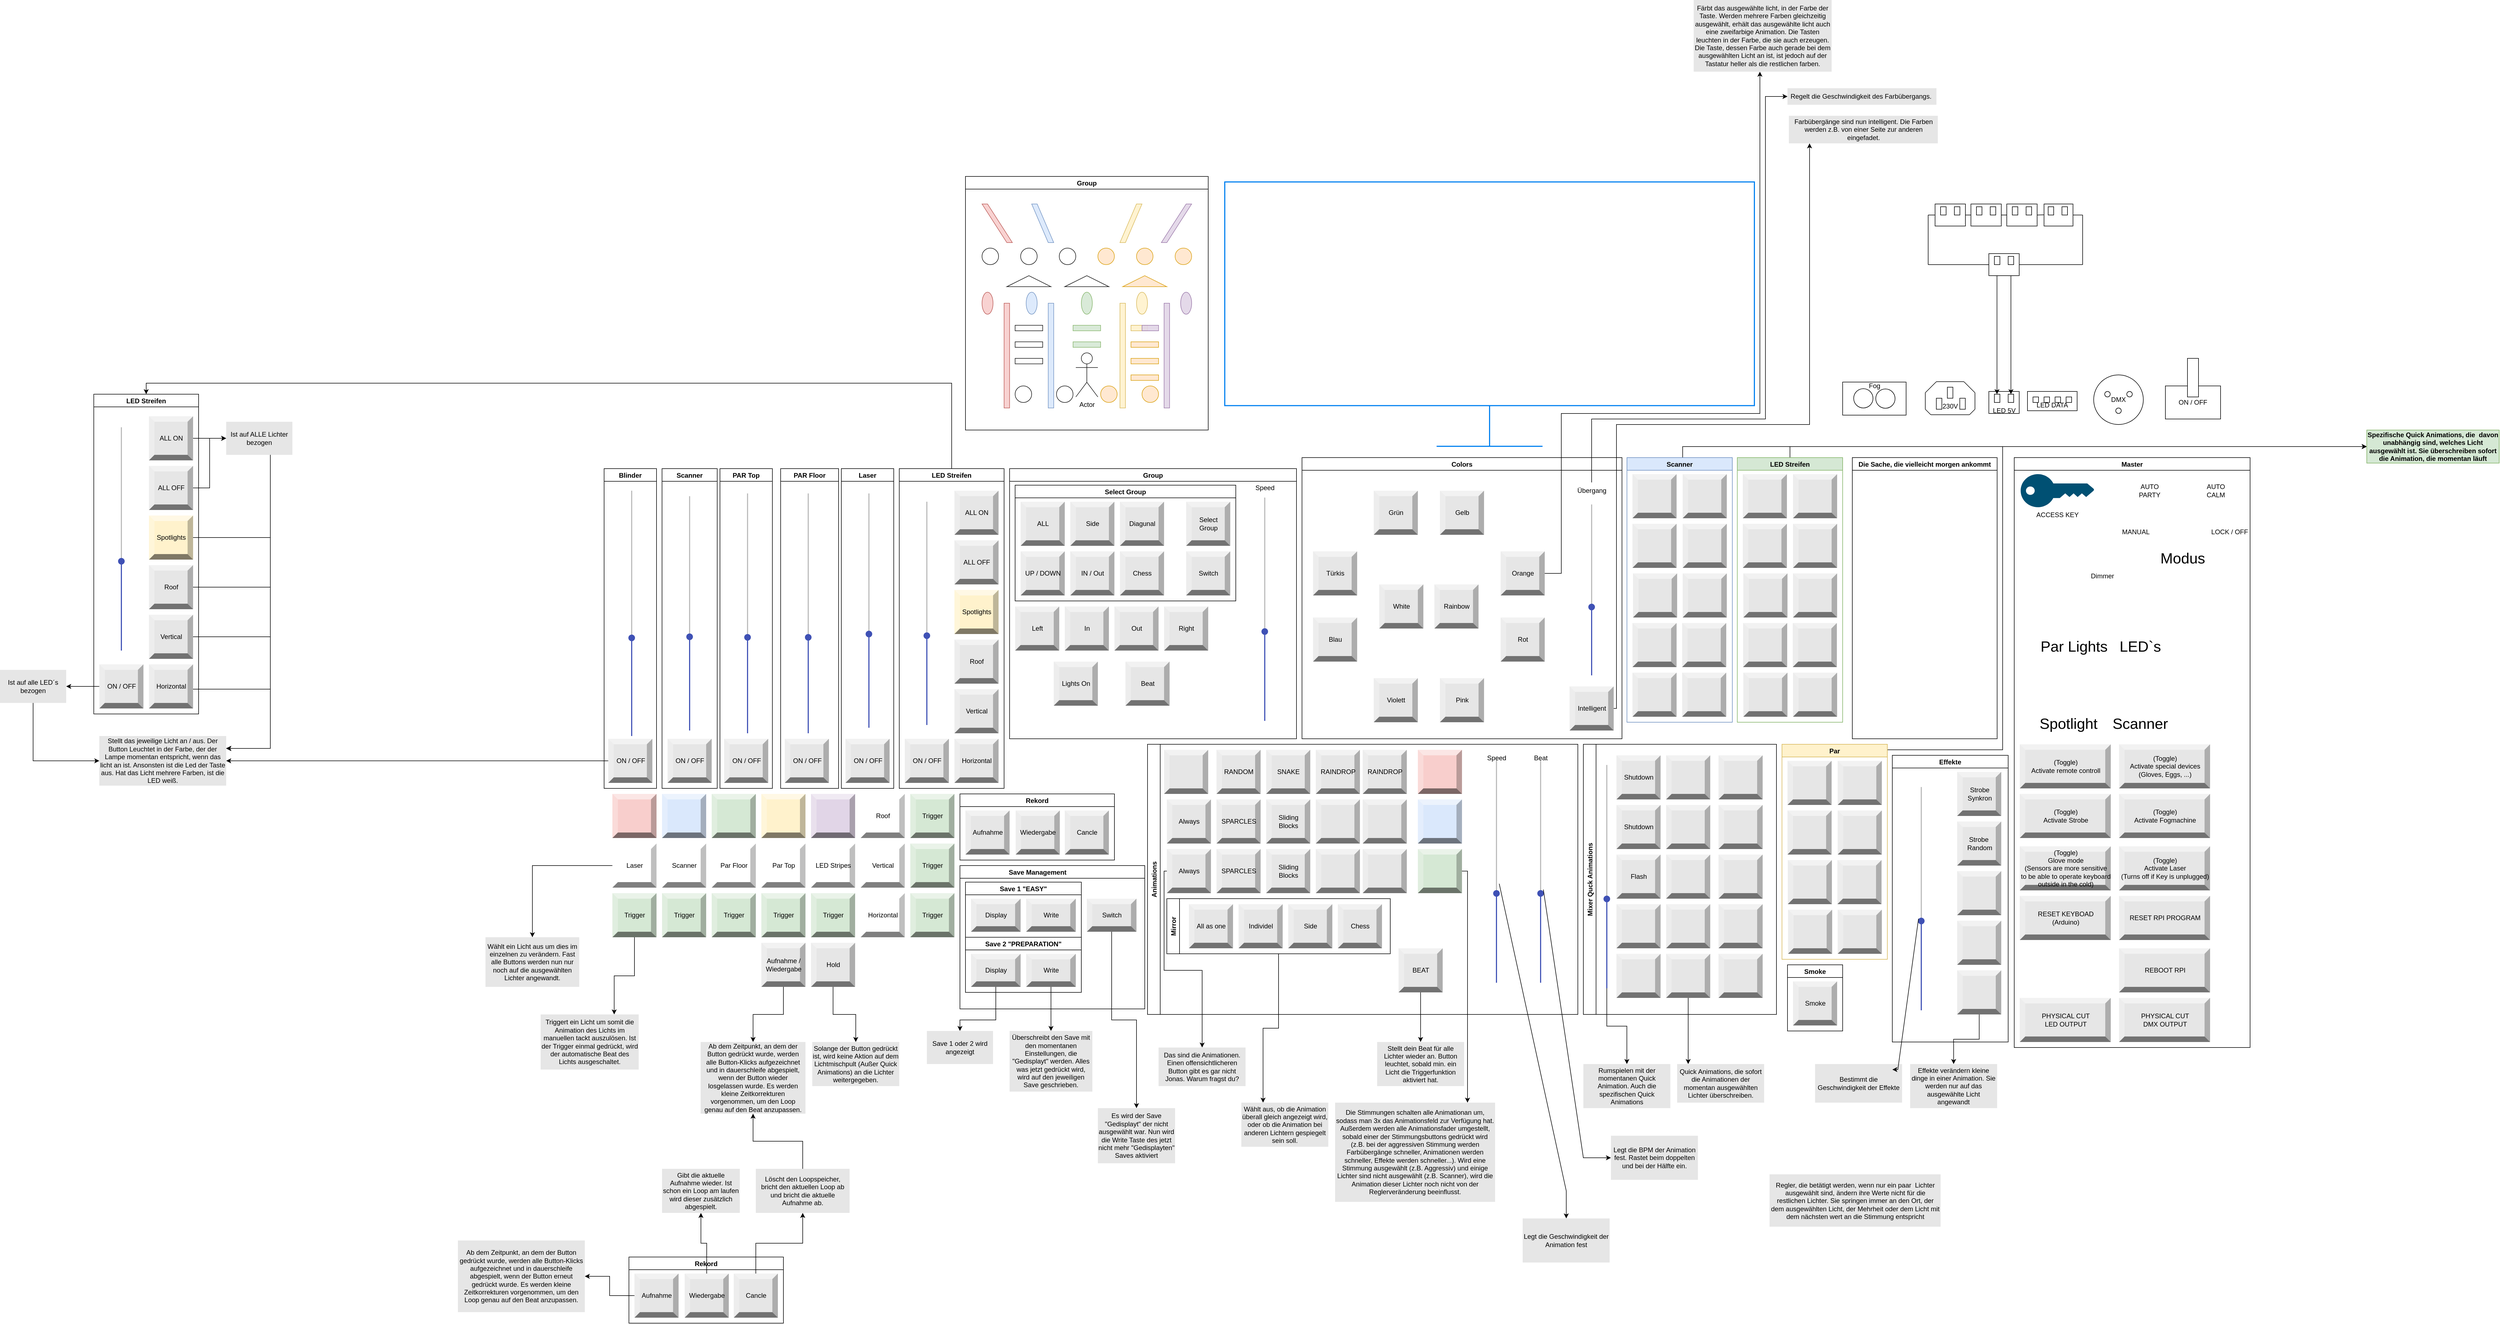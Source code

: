 <mxfile version="20.6.0" type="github">
  <diagram id="EBs3eoclZNxCUd93gEGw" name="Page-1">
    <mxGraphModel dx="-1577" dy="163" grid="1" gridSize="10" guides="1" tooltips="1" connect="1" arrows="1" fold="1" page="1" pageScale="1" pageWidth="850" pageHeight="1100" math="0" shadow="0">
      <root>
        <mxCell id="0" />
        <mxCell id="1" parent="0" />
        <mxCell id="TiyWxUWlf9TtwbMy1Xod-1" value="Save Management                " style="swimlane;" parent="1" vertex="1">
          <mxGeometry x="5950" y="3520" width="335" height="260" as="geometry" />
        </mxCell>
        <mxCell id="TiyWxUWlf9TtwbMy1Xod-2" value="Save 1 &quot;EASY&quot;" style="swimlane;" parent="TiyWxUWlf9TtwbMy1Xod-1" vertex="1">
          <mxGeometry x="10" y="30" width="210" height="100" as="geometry">
            <mxRectangle x="10" y="30" width="120" height="30" as="alternateBounds" />
          </mxGeometry>
        </mxCell>
        <mxCell id="TiyWxUWlf9TtwbMy1Xod-3" value="Display" style="labelPosition=center;verticalLabelPosition=middle;align=center;html=1;shape=mxgraph.basic.shaded_button;dx=10;fillColor=#E6E6E6;strokeColor=none;" parent="TiyWxUWlf9TtwbMy1Xod-2" vertex="1">
          <mxGeometry x="10" y="30" width="90" height="60" as="geometry" />
        </mxCell>
        <mxCell id="TiyWxUWlf9TtwbMy1Xod-4" value="Write" style="labelPosition=center;verticalLabelPosition=middle;align=center;html=1;shape=mxgraph.basic.shaded_button;dx=10;fillColor=#E6E6E6;strokeColor=none;" parent="TiyWxUWlf9TtwbMy1Xod-2" vertex="1">
          <mxGeometry x="110" y="30" width="90" height="60" as="geometry" />
        </mxCell>
        <mxCell id="TiyWxUWlf9TtwbMy1Xod-5" value="Save 2 &quot;PREPARATION&quot;" style="swimlane;" parent="TiyWxUWlf9TtwbMy1Xod-1" vertex="1">
          <mxGeometry x="10" y="130" width="210" height="100" as="geometry" />
        </mxCell>
        <mxCell id="TiyWxUWlf9TtwbMy1Xod-6" value="Display" style="labelPosition=center;verticalLabelPosition=middle;align=center;html=1;shape=mxgraph.basic.shaded_button;dx=10;fillColor=#E6E6E6;strokeColor=none;" parent="TiyWxUWlf9TtwbMy1Xod-5" vertex="1">
          <mxGeometry x="10" y="30" width="90" height="60" as="geometry" />
        </mxCell>
        <mxCell id="TiyWxUWlf9TtwbMy1Xod-7" value="Write" style="labelPosition=center;verticalLabelPosition=middle;align=center;html=1;shape=mxgraph.basic.shaded_button;dx=10;fillColor=#E6E6E6;strokeColor=none;" parent="TiyWxUWlf9TtwbMy1Xod-5" vertex="1">
          <mxGeometry x="110" y="30" width="90" height="60" as="geometry" />
        </mxCell>
        <mxCell id="TiyWxUWlf9TtwbMy1Xod-8" value="Switch" style="labelPosition=center;verticalLabelPosition=middle;align=center;html=1;shape=mxgraph.basic.shaded_button;dx=10;fillColor=#E6E6E6;strokeColor=none;" parent="TiyWxUWlf9TtwbMy1Xod-1" vertex="1">
          <mxGeometry x="230" y="60" width="90" height="60" as="geometry" />
        </mxCell>
        <mxCell id="TiyWxUWlf9TtwbMy1Xod-9" value="Colors" style="swimlane;" parent="1" vertex="1">
          <mxGeometry x="6570" y="2780" width="580" height="510" as="geometry">
            <mxRectangle x="-810" y="-35" width="80" height="30" as="alternateBounds" />
          </mxGeometry>
        </mxCell>
        <mxCell id="TiyWxUWlf9TtwbMy1Xod-10" value="Grün" style="labelPosition=center;verticalLabelPosition=middle;align=center;html=1;shape=mxgraph.basic.shaded_button;dx=10;fillColor=#E6E6E6;strokeColor=none;" parent="TiyWxUWlf9TtwbMy1Xod-9" vertex="1">
          <mxGeometry x="130" y="60" width="80" height="80" as="geometry" />
        </mxCell>
        <mxCell id="TiyWxUWlf9TtwbMy1Xod-11" value="Gelb" style="labelPosition=center;verticalLabelPosition=middle;align=center;html=1;shape=mxgraph.basic.shaded_button;dx=10;fillColor=#E6E6E6;strokeColor=none;" parent="TiyWxUWlf9TtwbMy1Xod-9" vertex="1">
          <mxGeometry x="250" y="60" width="80" height="80" as="geometry" />
        </mxCell>
        <mxCell id="TiyWxUWlf9TtwbMy1Xod-12" value="Orange" style="labelPosition=center;verticalLabelPosition=middle;align=center;html=1;shape=mxgraph.basic.shaded_button;dx=10;fillColor=#E6E6E6;strokeColor=none;" parent="TiyWxUWlf9TtwbMy1Xod-9" vertex="1">
          <mxGeometry x="360" y="170" width="80" height="80" as="geometry" />
        </mxCell>
        <mxCell id="TiyWxUWlf9TtwbMy1Xod-13" value="Rot" style="labelPosition=center;verticalLabelPosition=middle;align=center;html=1;shape=mxgraph.basic.shaded_button;dx=10;fillColor=#E6E6E6;strokeColor=none;" parent="TiyWxUWlf9TtwbMy1Xod-9" vertex="1">
          <mxGeometry x="360" y="290" width="80" height="80" as="geometry" />
        </mxCell>
        <mxCell id="TiyWxUWlf9TtwbMy1Xod-14" value="Türkis" style="labelPosition=center;verticalLabelPosition=middle;align=center;html=1;shape=mxgraph.basic.shaded_button;dx=10;fillColor=#E6E6E6;strokeColor=none;" parent="TiyWxUWlf9TtwbMy1Xod-9" vertex="1">
          <mxGeometry x="20" y="170" width="80" height="80" as="geometry" />
        </mxCell>
        <mxCell id="TiyWxUWlf9TtwbMy1Xod-15" value="Blau" style="labelPosition=center;verticalLabelPosition=middle;align=center;html=1;shape=mxgraph.basic.shaded_button;dx=10;fillColor=#E6E6E6;strokeColor=none;" parent="TiyWxUWlf9TtwbMy1Xod-9" vertex="1">
          <mxGeometry x="20" y="290" width="80" height="80" as="geometry" />
        </mxCell>
        <mxCell id="TiyWxUWlf9TtwbMy1Xod-16" value="Violett" style="labelPosition=center;verticalLabelPosition=middle;align=center;html=1;shape=mxgraph.basic.shaded_button;dx=10;fillColor=#E6E6E6;strokeColor=none;" parent="TiyWxUWlf9TtwbMy1Xod-9" vertex="1">
          <mxGeometry x="130" y="400" width="80" height="80" as="geometry" />
        </mxCell>
        <mxCell id="TiyWxUWlf9TtwbMy1Xod-17" value="Pink" style="labelPosition=center;verticalLabelPosition=middle;align=center;html=1;shape=mxgraph.basic.shaded_button;dx=10;fillColor=#E6E6E6;strokeColor=none;" parent="TiyWxUWlf9TtwbMy1Xod-9" vertex="1">
          <mxGeometry x="250" y="400" width="80" height="80" as="geometry" />
        </mxCell>
        <mxCell id="TiyWxUWlf9TtwbMy1Xod-18" value="White" style="labelPosition=center;verticalLabelPosition=middle;align=center;html=1;shape=mxgraph.basic.shaded_button;dx=10;fillColor=#E6E6E6;strokeColor=none;" parent="TiyWxUWlf9TtwbMy1Xod-9" vertex="1">
          <mxGeometry x="140" y="230" width="80" height="80" as="geometry" />
        </mxCell>
        <mxCell id="TiyWxUWlf9TtwbMy1Xod-19" value="Rainbow" style="labelPosition=center;verticalLabelPosition=middle;align=center;html=1;shape=mxgraph.basic.shaded_button;dx=10;fillColor=#E6E6E6;strokeColor=none;" parent="TiyWxUWlf9TtwbMy1Xod-9" vertex="1">
          <mxGeometry x="240" y="230" width="80" height="80" as="geometry" />
        </mxCell>
        <mxCell id="TiyWxUWlf9TtwbMy1Xod-20" value="" style="dashed=0;verticalLabelPosition=bottom;verticalAlign=top;align=center;shape=mxgraph.gmdl.slider2;barPos=40;strokeColor=#3F51B5;opacity=100;strokeWidth=2;fillColor=#3F51B5;handleSize=10;shadow=0;rotation=-90;" parent="TiyWxUWlf9TtwbMy1Xod-9" vertex="1">
          <mxGeometry x="370" y="235" width="310" height="10" as="geometry" />
        </mxCell>
        <mxCell id="TiyWxUWlf9TtwbMy1Xod-21" value="Übergang" style="text;html=1;align=center;verticalAlign=middle;resizable=0;points=[];autosize=1;strokeColor=none;fillColor=none;" parent="TiyWxUWlf9TtwbMy1Xod-9" vertex="1">
          <mxGeometry x="485" y="45" width="80" height="30" as="geometry" />
        </mxCell>
        <mxCell id="TiyWxUWlf9TtwbMy1Xod-22" value="Intelligent" style="labelPosition=center;verticalLabelPosition=middle;align=center;html=1;shape=mxgraph.basic.shaded_button;dx=10;fillColor=#E6E6E6;strokeColor=none;" parent="TiyWxUWlf9TtwbMy1Xod-9" vertex="1">
          <mxGeometry x="485" y="415" width="80" height="80" as="geometry" />
        </mxCell>
        <mxCell id="TiyWxUWlf9TtwbMy1Xod-29" value="Group" style="swimlane;" parent="1" vertex="1">
          <mxGeometry x="5960" y="2270" width="440" height="460" as="geometry">
            <mxRectangle x="-810" y="-35" width="80" height="30" as="alternateBounds" />
          </mxGeometry>
        </mxCell>
        <mxCell id="TiyWxUWlf9TtwbMy1Xod-36" value="Actor" style="shape=umlActor;verticalLabelPosition=bottom;verticalAlign=top;html=1;outlineConnect=0;opacity=90;" parent="TiyWxUWlf9TtwbMy1Xod-29" vertex="1">
          <mxGeometry x="200" y="320" width="40" height="80" as="geometry" />
        </mxCell>
        <mxCell id="TiyWxUWlf9TtwbMy1Xod-37" value="" style="ellipse;whiteSpace=wrap;html=1;aspect=fixed;opacity=90;" parent="TiyWxUWlf9TtwbMy1Xod-29" vertex="1">
          <mxGeometry x="30" y="130" width="30" height="30" as="geometry" />
        </mxCell>
        <mxCell id="TiyWxUWlf9TtwbMy1Xod-38" value="" style="ellipse;whiteSpace=wrap;html=1;aspect=fixed;opacity=90;" parent="TiyWxUWlf9TtwbMy1Xod-29" vertex="1">
          <mxGeometry x="100" y="130" width="30" height="30" as="geometry" />
        </mxCell>
        <mxCell id="TiyWxUWlf9TtwbMy1Xod-39" value="" style="ellipse;whiteSpace=wrap;html=1;aspect=fixed;opacity=90;" parent="TiyWxUWlf9TtwbMy1Xod-29" vertex="1">
          <mxGeometry x="170" y="130" width="30" height="30" as="geometry" />
        </mxCell>
        <mxCell id="TiyWxUWlf9TtwbMy1Xod-40" value="" style="ellipse;whiteSpace=wrap;html=1;aspect=fixed;fillColor=#ffe6cc;strokeColor=#d79b00;opacity=90;" parent="TiyWxUWlf9TtwbMy1Xod-29" vertex="1">
          <mxGeometry x="240" y="130" width="30" height="30" as="geometry" />
        </mxCell>
        <mxCell id="TiyWxUWlf9TtwbMy1Xod-41" value="" style="ellipse;whiteSpace=wrap;html=1;aspect=fixed;fillColor=#ffe6cc;strokeColor=#d79b00;opacity=90;" parent="TiyWxUWlf9TtwbMy1Xod-29" vertex="1">
          <mxGeometry x="310" y="130" width="30" height="30" as="geometry" />
        </mxCell>
        <mxCell id="TiyWxUWlf9TtwbMy1Xod-42" value="" style="ellipse;whiteSpace=wrap;html=1;aspect=fixed;fillColor=#ffe6cc;strokeColor=#d79b00;opacity=90;" parent="TiyWxUWlf9TtwbMy1Xod-29" vertex="1">
          <mxGeometry x="380" y="130" width="30" height="30" as="geometry" />
        </mxCell>
        <mxCell id="TiyWxUWlf9TtwbMy1Xod-43" value="" style="ellipse;whiteSpace=wrap;html=1;fillColor=#f8cecc;strokeColor=#b85450;opacity=90;" parent="TiyWxUWlf9TtwbMy1Xod-29" vertex="1">
          <mxGeometry x="30" y="210" width="20" height="40" as="geometry" />
        </mxCell>
        <mxCell id="TiyWxUWlf9TtwbMy1Xod-44" value="" style="ellipse;whiteSpace=wrap;html=1;fillColor=#dae8fc;strokeColor=#6c8ebf;opacity=90;" parent="TiyWxUWlf9TtwbMy1Xod-29" vertex="1">
          <mxGeometry x="110" y="210" width="20" height="40" as="geometry" />
        </mxCell>
        <mxCell id="TiyWxUWlf9TtwbMy1Xod-45" value="" style="ellipse;whiteSpace=wrap;html=1;fillColor=#d5e8d4;strokeColor=#82b366;opacity=90;" parent="TiyWxUWlf9TtwbMy1Xod-29" vertex="1">
          <mxGeometry x="210" y="210" width="20" height="40" as="geometry" />
        </mxCell>
        <mxCell id="TiyWxUWlf9TtwbMy1Xod-46" value="" style="ellipse;whiteSpace=wrap;html=1;fillColor=#fff2cc;strokeColor=#d6b656;opacity=90;" parent="TiyWxUWlf9TtwbMy1Xod-29" vertex="1">
          <mxGeometry x="310" y="210" width="20" height="40" as="geometry" />
        </mxCell>
        <mxCell id="TiyWxUWlf9TtwbMy1Xod-47" value="" style="ellipse;whiteSpace=wrap;html=1;fillColor=#e1d5e7;strokeColor=#9673a6;opacity=90;" parent="TiyWxUWlf9TtwbMy1Xod-29" vertex="1">
          <mxGeometry x="390" y="210" width="20" height="40" as="geometry" />
        </mxCell>
        <mxCell id="TiyWxUWlf9TtwbMy1Xod-48" value="" style="triangle;whiteSpace=wrap;html=1;rotation=-90;fillColor=#ffe6cc;strokeColor=#d79b00;opacity=90;" parent="TiyWxUWlf9TtwbMy1Xod-29" vertex="1">
          <mxGeometry x="315" y="150" width="20" height="80" as="geometry" />
        </mxCell>
        <mxCell id="TiyWxUWlf9TtwbMy1Xod-49" value="" style="triangle;whiteSpace=wrap;html=1;rotation=-90;opacity=90;" parent="TiyWxUWlf9TtwbMy1Xod-29" vertex="1">
          <mxGeometry x="105" y="150" width="20" height="80" as="geometry" />
        </mxCell>
        <mxCell id="TiyWxUWlf9TtwbMy1Xod-50" value="" style="rounded=0;whiteSpace=wrap;html=1;fillColor=#f8cecc;strokeColor=#b85450;opacity=90;" parent="TiyWxUWlf9TtwbMy1Xod-29" vertex="1">
          <mxGeometry x="70" y="230" width="10" height="190" as="geometry" />
        </mxCell>
        <mxCell id="TiyWxUWlf9TtwbMy1Xod-51" value="" style="rounded=0;whiteSpace=wrap;html=1;fillColor=#dae8fc;strokeColor=#6c8ebf;opacity=90;" parent="TiyWxUWlf9TtwbMy1Xod-29" vertex="1">
          <mxGeometry x="150" y="230" width="10" height="190" as="geometry" />
        </mxCell>
        <mxCell id="TiyWxUWlf9TtwbMy1Xod-52" value="" style="rounded=0;whiteSpace=wrap;html=1;fillColor=#fff2cc;strokeColor=#d6b656;opacity=90;" parent="TiyWxUWlf9TtwbMy1Xod-29" vertex="1">
          <mxGeometry x="280" y="230" width="10" height="190" as="geometry" />
        </mxCell>
        <mxCell id="TiyWxUWlf9TtwbMy1Xod-53" value="" style="rounded=0;whiteSpace=wrap;html=1;fillColor=#e1d5e7;strokeColor=#9673a6;opacity=90;" parent="TiyWxUWlf9TtwbMy1Xod-29" vertex="1">
          <mxGeometry x="360" y="230" width="10" height="190" as="geometry" />
        </mxCell>
        <mxCell id="TiyWxUWlf9TtwbMy1Xod-69" value="&lt;span style=&quot;color: rgba(0, 0, 0, 0); font-family: monospace; font-size: 0px; text-align: start;&quot;&gt;%3CmxGraphModel%3E%3Croot%3E%3CmxCell%20id%3D%220%22%2F%3E%3CmxCell%20id%3D%221%22%20parent%3D%220%22%2F%3E%3CmxCell%20id%3D%222%22%20value%3D%22All%20as%20one%22%20style%3D%22labelPosition%3Dcenter%3BverticalLabelPosition%3Dmiddle%3Balign%3Dcenter%3Bhtml%3D1%3Bshape%3Dmxgraph.basic.shaded_button%3Bdx%3D10%3BfillColor%3D%23E6E6E6%3BstrokeColor%3Dnone%3B%22%20vertex%3D%221%22%20parent%3D%221%22%3E%3CmxGeometry%20x%3D%221180%22%20y%3D%223120%22%20width%3D%2280%22%20height%3D%2280%22%20as%3D%22geometry%22%2F%3E%3C%2FmxCell%3E%3C%2Froot%3E%3C%2FmxGraphModel%3E&lt;/span&gt;" style="rounded=0;whiteSpace=wrap;html=1;fillColor=#fff2cc;strokeColor=#d6b656;opacity=90;" parent="TiyWxUWlf9TtwbMy1Xod-29" vertex="1">
          <mxGeometry x="300" y="270" width="30" height="10" as="geometry" />
        </mxCell>
        <mxCell id="TiyWxUWlf9TtwbMy1Xod-70" value="&lt;span style=&quot;color: rgba(0, 0, 0, 0); font-family: monospace; font-size: 0px; text-align: start;&quot;&gt;%3CmxGraphModel%3E%3Croot%3E%3CmxCell%20id%3D%220%22%2F%3E%3CmxCell%20id%3D%221%22%20parent%3D%220%22%2F%3E%3CmxCell%20id%3D%222%22%20value%3D%22All%20as%20one%22%20style%3D%22labelPosition%3Dcenter%3BverticalLabelPosition%3Dmiddle%3Balign%3Dcenter%3Bhtml%3D1%3Bshape%3Dmxgraph.basic.shaded_button%3Bdx%3D10%3BfillColor%3D%23E6E6E6%3BstrokeColor%3Dnone%3B%22%20vertex%3D%221%22%20parent%3D%221%22%3E%3CmxGeometry%20x%3D%221180%22%20y%3D%223120%22%20width%3D%2280%22%20height%3D%2280%22%20as%3D%22geometry%22%2F%3E%3C%2FmxCell%3E%3C%2Froot%3E%3C%2FmxGraphModel%3E&lt;/span&gt;" style="rounded=0;whiteSpace=wrap;html=1;fillColor=#ffe6cc;strokeColor=#d79b00;opacity=90;" parent="TiyWxUWlf9TtwbMy1Xod-29" vertex="1">
          <mxGeometry x="300" y="300" width="50" height="10" as="geometry" />
        </mxCell>
        <mxCell id="TiyWxUWlf9TtwbMy1Xod-71" value="&lt;span style=&quot;color: rgba(0, 0, 0, 0); font-family: monospace; font-size: 0px; text-align: start;&quot;&gt;%3CmxGraphModel%3E%3Croot%3E%3CmxCell%20id%3D%220%22%2F%3E%3CmxCell%20id%3D%221%22%20parent%3D%220%22%2F%3E%3CmxCell%20id%3D%222%22%20value%3D%22All%20as%20one%22%20style%3D%22labelPosition%3Dcenter%3BverticalLabelPosition%3Dmiddle%3Balign%3Dcenter%3Bhtml%3D1%3Bshape%3Dmxgraph.basic.shaded_button%3Bdx%3D10%3BfillColor%3D%23E6E6E6%3BstrokeColor%3Dnone%3B%22%20vertex%3D%221%22%20parent%3D%221%22%3E%3CmxGeometry%20x%3D%221180%22%20y%3D%223120%22%20width%3D%2280%22%20height%3D%2280%22%20as%3D%22geometry%22%2F%3E%3C%2FmxCell%3E%3C%2Froot%3E%3C%2FmxGraphModel%3E&lt;/span&gt;" style="rounded=0;whiteSpace=wrap;html=1;fillColor=#ffe6cc;strokeColor=#d79b00;opacity=90;" parent="TiyWxUWlf9TtwbMy1Xod-29" vertex="1">
          <mxGeometry x="300" y="330" width="50" height="10" as="geometry" />
        </mxCell>
        <mxCell id="TiyWxUWlf9TtwbMy1Xod-72" value="&lt;span style=&quot;color: rgba(0, 0, 0, 0); font-family: monospace; font-size: 0px; text-align: start;&quot;&gt;%3CmxGraphModel%3E%3Croot%3E%3CmxCell%20id%3D%220%22%2F%3E%3CmxCell%20id%3D%221%22%20parent%3D%220%22%2F%3E%3CmxCell%20id%3D%222%22%20value%3D%22All%20as%20one%22%20style%3D%22labelPosition%3Dcenter%3BverticalLabelPosition%3Dmiddle%3Balign%3Dcenter%3Bhtml%3D1%3Bshape%3Dmxgraph.basic.shaded_button%3Bdx%3D10%3BfillColor%3D%23E6E6E6%3BstrokeColor%3Dnone%3B%22%20vertex%3D%221%22%20parent%3D%221%22%3E%3CmxGeometry%20x%3D%221180%22%20y%3D%223120%22%20width%3D%2280%22%20height%3D%2280%22%20as%3D%22geometry%22%2F%3E%3C%2FmxCell%3E%3C%2Froot%3E%3C%2FmxGraphModel%3E&lt;/span&gt;" style="rounded=0;whiteSpace=wrap;html=1;fillColor=#ffe6cc;strokeColor=#d79b00;opacity=90;" parent="TiyWxUWlf9TtwbMy1Xod-29" vertex="1">
          <mxGeometry x="300" y="360" width="50" height="10" as="geometry" />
        </mxCell>
        <mxCell id="TiyWxUWlf9TtwbMy1Xod-73" value="&lt;span style=&quot;color: rgba(0, 0, 0, 0); font-family: monospace; font-size: 0px; text-align: start;&quot;&gt;%3CmxGraphModel%3E%3Croot%3E%3CmxCell%20id%3D%220%22%2F%3E%3CmxCell%20id%3D%221%22%20parent%3D%220%22%2F%3E%3CmxCell%20id%3D%222%22%20value%3D%22All%20as%20one%22%20style%3D%22labelPosition%3Dcenter%3BverticalLabelPosition%3Dmiddle%3Balign%3Dcenter%3Bhtml%3D1%3Bshape%3Dmxgraph.basic.shaded_button%3Bdx%3D10%3BfillColor%3D%23E6E6E6%3BstrokeColor%3Dnone%3B%22%20vertex%3D%221%22%20parent%3D%221%22%3E%3CmxGeometry%20x%3D%221180%22%20y%3D%223120%22%20width%3D%2280%22%20height%3D%2280%22%20as%3D%22geometry%22%2F%3E%3C%2FmxCell%3E%3C%2Froot%3E%3C%2FmxGraphModel%3E&lt;/span&gt;" style="rounded=0;whiteSpace=wrap;html=1;opacity=90;" parent="TiyWxUWlf9TtwbMy1Xod-29" vertex="1">
          <mxGeometry x="90" y="270" width="50" height="10" as="geometry" />
        </mxCell>
        <mxCell id="TiyWxUWlf9TtwbMy1Xod-74" value="&lt;span style=&quot;color: rgba(0, 0, 0, 0); font-family: monospace; font-size: 0px; text-align: start;&quot;&gt;%3CmxGraphModel%3E%3Croot%3E%3CmxCell%20id%3D%220%22%2F%3E%3CmxCell%20id%3D%221%22%20parent%3D%220%22%2F%3E%3CmxCell%20id%3D%222%22%20value%3D%22All%20as%20one%22%20style%3D%22labelPosition%3Dcenter%3BverticalLabelPosition%3Dmiddle%3Balign%3Dcenter%3Bhtml%3D1%3Bshape%3Dmxgraph.basic.shaded_button%3Bdx%3D10%3BfillColor%3D%23E6E6E6%3BstrokeColor%3Dnone%3B%22%20vertex%3D%221%22%20parent%3D%221%22%3E%3CmxGeometry%20x%3D%221180%22%20y%3D%223120%22%20width%3D%2280%22%20height%3D%2280%22%20as%3D%22geometry%22%2F%3E%3C%2FmxCell%3E%3C%2Froot%3E%3C%2FmxGraphModel%3E&lt;/span&gt;" style="rounded=0;whiteSpace=wrap;html=1;opacity=90;" parent="TiyWxUWlf9TtwbMy1Xod-29" vertex="1">
          <mxGeometry x="90" y="300" width="50" height="10" as="geometry" />
        </mxCell>
        <mxCell id="TiyWxUWlf9TtwbMy1Xod-75" value="&lt;span style=&quot;color: rgba(0, 0, 0, 0); font-family: monospace; font-size: 0px; text-align: start;&quot;&gt;%3CmxGraphModel%3E%3Croot%3E%3CmxCell%20id%3D%220%22%2F%3E%3CmxCell%20id%3D%221%22%20parent%3D%220%22%2F%3E%3CmxCell%20id%3D%222%22%20value%3D%22All%20as%20one%22%20style%3D%22labelPosition%3Dcenter%3BverticalLabelPosition%3Dmiddle%3Balign%3Dcenter%3Bhtml%3D1%3Bshape%3Dmxgraph.basic.shaded_button%3Bdx%3D10%3BfillColor%3D%23E6E6E6%3BstrokeColor%3Dnone%3B%22%20vertex%3D%221%22%20parent%3D%221%22%3E%3CmxGeometry%20x%3D%221180%22%20y%3D%223120%22%20width%3D%2280%22%20height%3D%2280%22%20as%3D%22geometry%22%2F%3E%3C%2FmxCell%3E%3C%2Froot%3E%3C%2FmxGraphModel%3E&lt;/span&gt;" style="rounded=0;whiteSpace=wrap;html=1;opacity=90;" parent="TiyWxUWlf9TtwbMy1Xod-29" vertex="1">
          <mxGeometry x="90" y="330" width="50" height="10" as="geometry" />
        </mxCell>
        <mxCell id="TiyWxUWlf9TtwbMy1Xod-76" value="&lt;span style=&quot;color: rgba(0, 0, 0, 0); font-family: monospace; font-size: 0px; text-align: start;&quot;&gt;%3CmxGraphModel%3E%3Croot%3E%3CmxCell%20id%3D%220%22%2F%3E%3CmxCell%20id%3D%221%22%20parent%3D%220%22%2F%3E%3CmxCell%20id%3D%222%22%20value%3D%22All%20as%20one%22%20style%3D%22labelPosition%3Dcenter%3BverticalLabelPosition%3Dmiddle%3Balign%3Dcenter%3Bhtml%3D1%3Bshape%3Dmxgraph.basic.shaded_button%3Bdx%3D10%3BfillColor%3D%23E6E6E6%3BstrokeColor%3Dnone%3B%22%20vertex%3D%221%22%20parent%3D%221%22%3E%3CmxGeometry%20x%3D%221180%22%20y%3D%223120%22%20width%3D%2280%22%20height%3D%2280%22%20as%3D%22geometry%22%2F%3E%3C%2FmxCell%3E%3C%2Froot%3E%3C%2FmxGraphModel%3E&lt;/span&gt;" style="rounded=0;whiteSpace=wrap;html=1;fillColor=#d5e8d4;strokeColor=#82b366;opacity=90;" parent="TiyWxUWlf9TtwbMy1Xod-29" vertex="1">
          <mxGeometry x="195" y="270" width="50" height="10" as="geometry" />
        </mxCell>
        <mxCell id="TiyWxUWlf9TtwbMy1Xod-77" value="&lt;span style=&quot;color: rgba(0, 0, 0, 0); font-family: monospace; font-size: 0px; text-align: start;&quot;&gt;%3CmxGraphModel%3E%3Croot%3E%3CmxCell%20id%3D%220%22%2F%3E%3CmxCell%20id%3D%221%22%20parent%3D%220%22%2F%3E%3CmxCell%20id%3D%222%22%20value%3D%22All%20as%20one%22%20style%3D%22labelPosition%3Dcenter%3BverticalLabelPosition%3Dmiddle%3Balign%3Dcenter%3Bhtml%3D1%3Bshape%3Dmxgraph.basic.shaded_button%3Bdx%3D10%3BfillColor%3D%23E6E6E6%3BstrokeColor%3Dnone%3B%22%20vertex%3D%221%22%20parent%3D%221%22%3E%3CmxGeometry%20x%3D%221180%22%20y%3D%223120%22%20width%3D%2280%22%20height%3D%2280%22%20as%3D%22geometry%22%2F%3E%3C%2FmxCell%3E%3C%2Froot%3E%3C%2FmxGraphModel%3E&lt;/span&gt;" style="rounded=0;whiteSpace=wrap;html=1;fillColor=#d5e8d4;strokeColor=#82b366;opacity=90;" parent="TiyWxUWlf9TtwbMy1Xod-29" vertex="1">
          <mxGeometry x="195" y="300" width="50" height="10" as="geometry" />
        </mxCell>
        <mxCell id="TiyWxUWlf9TtwbMy1Xod-78" value="" style="shape=parallelogram;perimeter=parallelogramPerimeter;whiteSpace=wrap;html=1;fixedSize=1;size=45;fillColor=#e1d5e7;strokeColor=#9673a6;opacity=90;" parent="TiyWxUWlf9TtwbMy1Xod-29" vertex="1">
          <mxGeometry x="355" y="50" width="55" height="70" as="geometry" />
        </mxCell>
        <mxCell id="TiyWxUWlf9TtwbMy1Xod-79" value="" style="shape=parallelogram;perimeter=parallelogramPerimeter;whiteSpace=wrap;html=1;fixedSize=1;size=30;fillColor=#fff2cc;strokeColor=#d6b656;opacity=90;" parent="TiyWxUWlf9TtwbMy1Xod-29" vertex="1">
          <mxGeometry x="280" y="50" width="40" height="70" as="geometry" />
        </mxCell>
        <mxCell id="TiyWxUWlf9TtwbMy1Xod-80" value="" style="shape=parallelogram;perimeter=parallelogramPerimeter;whiteSpace=wrap;html=1;fixedSize=1;size=45;flipV=1;fillColor=#f8cecc;strokeColor=#b85450;opacity=90;" parent="TiyWxUWlf9TtwbMy1Xod-29" vertex="1">
          <mxGeometry x="30" y="50" width="55" height="70" as="geometry" />
        </mxCell>
        <mxCell id="TiyWxUWlf9TtwbMy1Xod-81" value="" style="shape=parallelogram;perimeter=parallelogramPerimeter;whiteSpace=wrap;html=1;fixedSize=1;size=30;flipV=1;fillColor=#dae8fc;strokeColor=#6c8ebf;opacity=90;" parent="TiyWxUWlf9TtwbMy1Xod-29" vertex="1">
          <mxGeometry x="120" y="50" width="40" height="70" as="geometry" />
        </mxCell>
        <mxCell id="TiyWxUWlf9TtwbMy1Xod-82" value="" style="ellipse;whiteSpace=wrap;html=1;aspect=fixed;fillColor=#ffe6cc;strokeColor=#d79b00;opacity=90;" parent="TiyWxUWlf9TtwbMy1Xod-29" vertex="1">
          <mxGeometry x="245" y="380" width="30" height="30" as="geometry" />
        </mxCell>
        <mxCell id="TiyWxUWlf9TtwbMy1Xod-83" value="" style="ellipse;whiteSpace=wrap;html=1;aspect=fixed;fillColor=#ffe6cc;strokeColor=#d79b00;opacity=90;" parent="TiyWxUWlf9TtwbMy1Xod-29" vertex="1">
          <mxGeometry x="320" y="380" width="30" height="30" as="geometry" />
        </mxCell>
        <mxCell id="TiyWxUWlf9TtwbMy1Xod-84" value="" style="ellipse;whiteSpace=wrap;html=1;aspect=fixed;opacity=90;" parent="TiyWxUWlf9TtwbMy1Xod-29" vertex="1">
          <mxGeometry x="165" y="380" width="30" height="30" as="geometry" />
        </mxCell>
        <mxCell id="TiyWxUWlf9TtwbMy1Xod-85" value="" style="ellipse;whiteSpace=wrap;html=1;aspect=fixed;opacity=90;" parent="TiyWxUWlf9TtwbMy1Xod-29" vertex="1">
          <mxGeometry x="90" y="380" width="30" height="30" as="geometry" />
        </mxCell>
        <mxCell id="TiyWxUWlf9TtwbMy1Xod-86" value="" style="triangle;whiteSpace=wrap;html=1;rotation=-90;opacity=90;" parent="TiyWxUWlf9TtwbMy1Xod-29" vertex="1">
          <mxGeometry x="210" y="150" width="20" height="80" as="geometry" />
        </mxCell>
        <mxCell id="gBRiGfkmkzS1eKWoziOa-70" value="&lt;span style=&quot;color: rgba(0, 0, 0, 0); font-family: monospace; font-size: 0px; text-align: start;&quot;&gt;%3CmxGraphModel%3E%3Croot%3E%3CmxCell%20id%3D%220%22%2F%3E%3CmxCell%20id%3D%221%22%20parent%3D%220%22%2F%3E%3CmxCell%20id%3D%222%22%20value%3D%22All%20as%20one%22%20style%3D%22labelPosition%3Dcenter%3BverticalLabelPosition%3Dmiddle%3Balign%3Dcenter%3Bhtml%3D1%3Bshape%3Dmxgraph.basic.shaded_button%3Bdx%3D10%3BfillColor%3D%23E6E6E6%3BstrokeColor%3Dnone%3B%22%20vertex%3D%221%22%20parent%3D%221%22%3E%3CmxGeometry%20x%3D%221180%22%20y%3D%223120%22%20width%3D%2280%22%20height%3D%2280%22%20as%3D%22geometry%22%2F%3E%3C%2FmxCell%3E%3C%2Froot%3E%3C%2FmxGraphModel%3E&lt;/span&gt;" style="rounded=0;whiteSpace=wrap;html=1;fillColor=#e1d5e7;strokeColor=#9673a6;opacity=90;" parent="TiyWxUWlf9TtwbMy1Xod-29" vertex="1">
          <mxGeometry x="320" y="270" width="30" height="10" as="geometry" />
        </mxCell>
        <mxCell id="TiyWxUWlf9TtwbMy1Xod-105" value="Master" style="swimlane;" parent="1" vertex="1">
          <mxGeometry x="7861" y="2780" width="427.5" height="1070" as="geometry">
            <mxRectangle x="-810" y="-35" width="80" height="30" as="alternateBounds" />
          </mxGeometry>
        </mxCell>
        <mxCell id="TiyWxUWlf9TtwbMy1Xod-106" value="ACCESS KEY" style="points=[[0,0.5,0],[0.24,0,0],[0.5,0.28,0],[0.995,0.475,0],[0.5,0.72,0],[0.24,1,0]];verticalLabelPosition=bottom;sketch=0;html=1;verticalAlign=top;aspect=fixed;align=center;pointerEvents=1;shape=mxgraph.cisco19.key;fillColor=#005073;strokeColor=none;fontSize=12;" parent="TiyWxUWlf9TtwbMy1Xod-105" vertex="1">
          <mxGeometry x="11.67" y="30" width="133.33" height="60" as="geometry" />
        </mxCell>
        <mxCell id="TiyWxUWlf9TtwbMy1Xod-107" value="&lt;div&gt;&lt;font style=&quot;font-size: 27px;&quot;&gt;Modus&lt;/font&gt;&lt;/div&gt;" style="shape=image;html=1;verticalAlign=top;verticalLabelPosition=bottom;labelBackgroundColor=#ffffff;imageAspect=0;aspect=fixed;image=https://cdn3.iconfinder.com/data/icons/energy-and-power-glyph-24-px/24/Analog_device_gauge_gauge_meter_pressure_gauge_speedometer-128.png" parent="TiyWxUWlf9TtwbMy1Xod-105" vertex="1">
          <mxGeometry x="255" y="60" width="100" height="100" as="geometry" />
        </mxCell>
        <mxCell id="TiyWxUWlf9TtwbMy1Xod-108" value="MANUAL" style="text;html=1;align=center;verticalAlign=middle;resizable=0;points=[];autosize=1;strokeColor=none;fillColor=none;fontSize=12;" parent="TiyWxUWlf9TtwbMy1Xod-105" vertex="1">
          <mxGeometry x="185" y="120" width="70" height="30" as="geometry" />
        </mxCell>
        <mxCell id="TiyWxUWlf9TtwbMy1Xod-109" value="&lt;div&gt;AUTO&lt;/div&gt;&lt;div&gt;PARTY&lt;br&gt;&lt;/div&gt;" style="text;html=1;align=center;verticalAlign=middle;resizable=0;points=[];autosize=1;strokeColor=none;fillColor=none;fontSize=12;" parent="TiyWxUWlf9TtwbMy1Xod-105" vertex="1">
          <mxGeometry x="215" y="40" width="60" height="40" as="geometry" />
        </mxCell>
        <mxCell id="TiyWxUWlf9TtwbMy1Xod-110" value="&lt;div&gt;AUTO&lt;/div&gt;&lt;div&gt;CALM&lt;br&gt;&lt;/div&gt;" style="text;html=1;align=center;verticalAlign=middle;resizable=0;points=[];autosize=1;strokeColor=none;fillColor=none;fontSize=12;" parent="TiyWxUWlf9TtwbMy1Xod-105" vertex="1">
          <mxGeometry x="335" y="40" width="60" height="40" as="geometry" />
        </mxCell>
        <mxCell id="TiyWxUWlf9TtwbMy1Xod-111" value="LOCK / OFF" style="text;html=1;align=center;verticalAlign=middle;resizable=0;points=[];autosize=1;strokeColor=none;fillColor=none;fontSize=12;" parent="TiyWxUWlf9TtwbMy1Xod-105" vertex="1">
          <mxGeometry x="345" y="120" width="90" height="30" as="geometry" />
        </mxCell>
        <mxCell id="TiyWxUWlf9TtwbMy1Xod-112" value="&lt;span style=&quot;font-size: 27px;&quot;&gt;Spotlight&lt;/span&gt;" style="shape=image;html=1;verticalAlign=top;verticalLabelPosition=bottom;labelBackgroundColor=#ffffff;imageAspect=0;aspect=fixed;image=https://cdn3.iconfinder.com/data/icons/energy-and-power-glyph-24-px/24/Analog_device_gauge_gauge_meter_pressure_gauge_speedometer-128.png" parent="TiyWxUWlf9TtwbMy1Xod-105" vertex="1">
          <mxGeometry x="47.5" y="360" width="100" height="100" as="geometry" />
        </mxCell>
        <mxCell id="TiyWxUWlf9TtwbMy1Xod-113" value="&lt;div&gt;&lt;font style=&quot;font-size: 27px;&quot;&gt;Scanner&lt;/font&gt;&lt;/div&gt;" style="shape=image;html=1;verticalAlign=top;verticalLabelPosition=bottom;labelBackgroundColor=#ffffff;imageAspect=0;aspect=fixed;image=https://cdn3.iconfinder.com/data/icons/energy-and-power-glyph-24-px/24/Analog_device_gauge_gauge_meter_pressure_gauge_speedometer-128.png" parent="TiyWxUWlf9TtwbMy1Xod-105" vertex="1">
          <mxGeometry x="177.5" y="360" width="100" height="100" as="geometry" />
        </mxCell>
        <mxCell id="TiyWxUWlf9TtwbMy1Xod-114" value="&lt;div&gt;&lt;font style=&quot;font-size: 27px;&quot;&gt;Par Lights&lt;/font&gt;&lt;/div&gt;" style="shape=image;html=1;verticalAlign=top;verticalLabelPosition=bottom;labelBackgroundColor=#ffffff;imageAspect=0;aspect=fixed;image=https://cdn3.iconfinder.com/data/icons/energy-and-power-glyph-24-px/24/Analog_device_gauge_gauge_meter_pressure_gauge_speedometer-128.png" parent="TiyWxUWlf9TtwbMy1Xod-105" vertex="1">
          <mxGeometry x="57.5" y="220" width="100" height="100" as="geometry" />
        </mxCell>
        <mxCell id="TiyWxUWlf9TtwbMy1Xod-115" value="&lt;div&gt;&lt;font style=&quot;font-size: 27px;&quot;&gt;LED`s&lt;/font&gt;&lt;/div&gt;" style="shape=image;html=1;verticalAlign=top;verticalLabelPosition=bottom;labelBackgroundColor=#ffffff;imageAspect=0;aspect=fixed;image=https://cdn3.iconfinder.com/data/icons/energy-and-power-glyph-24-px/24/Analog_device_gauge_gauge_meter_pressure_gauge_speedometer-128.png" parent="TiyWxUWlf9TtwbMy1Xod-105" vertex="1">
          <mxGeometry x="177.5" y="220" width="100" height="100" as="geometry" />
        </mxCell>
        <mxCell id="TiyWxUWlf9TtwbMy1Xod-116" value="&lt;div&gt;(Toggle)&lt;/div&gt;&lt;div&gt;Activate remote controll&lt;br&gt;&lt;/div&gt;" style="labelPosition=center;verticalLabelPosition=middle;align=center;html=1;shape=mxgraph.basic.shaded_button;dx=10;fillColor=#E6E6E6;strokeColor=none;" parent="TiyWxUWlf9TtwbMy1Xod-105" vertex="1">
          <mxGeometry x="10" y="520" width="165" height="80" as="geometry" />
        </mxCell>
        <mxCell id="TiyWxUWlf9TtwbMy1Xod-117" value="&lt;div&gt;(Toggle)&lt;/div&gt;&lt;div&gt;Activate special devices&lt;/div&gt;&lt;div&gt;(Gloves, Eggs, ...)&lt;br&gt;&lt;/div&gt;" style="labelPosition=center;verticalLabelPosition=middle;align=center;html=1;shape=mxgraph.basic.shaded_button;dx=10;fillColor=#E6E6E6;strokeColor=none;" parent="TiyWxUWlf9TtwbMy1Xod-105" vertex="1">
          <mxGeometry x="190" y="520" width="165" height="80" as="geometry" />
        </mxCell>
        <mxCell id="TiyWxUWlf9TtwbMy1Xod-118" value="&lt;div&gt;(Toggle)&lt;/div&gt;&lt;div&gt;Activate Laser&lt;/div&gt;&lt;div&gt;(Turns off if Key is unplugged)&lt;br&gt;&lt;/div&gt;" style="labelPosition=center;verticalLabelPosition=middle;align=center;html=1;shape=mxgraph.basic.shaded_button;dx=10;fillColor=#E6E6E6;strokeColor=none;" parent="TiyWxUWlf9TtwbMy1Xod-105" vertex="1">
          <mxGeometry x="190" y="705" width="165" height="80" as="geometry" />
        </mxCell>
        <mxCell id="TiyWxUWlf9TtwbMy1Xod-119" value="&lt;div&gt;(Toggle)&lt;/div&gt;&lt;div&gt;Activate Strobe&lt;br&gt;&lt;/div&gt;" style="labelPosition=center;verticalLabelPosition=middle;align=center;html=1;shape=mxgraph.basic.shaded_button;dx=10;fillColor=#E6E6E6;strokeColor=none;" parent="TiyWxUWlf9TtwbMy1Xod-105" vertex="1">
          <mxGeometry x="10" y="610" width="165" height="80" as="geometry" />
        </mxCell>
        <mxCell id="TiyWxUWlf9TtwbMy1Xod-120" value="&lt;div&gt;(Toggle)&lt;/div&gt;&lt;div&gt;Activate Fogmachine&lt;br&gt;&lt;/div&gt;" style="labelPosition=center;verticalLabelPosition=middle;align=center;html=1;shape=mxgraph.basic.shaded_button;dx=10;fillColor=#E6E6E6;strokeColor=none;" parent="TiyWxUWlf9TtwbMy1Xod-105" vertex="1">
          <mxGeometry x="190" y="610" width="165" height="80" as="geometry" />
        </mxCell>
        <mxCell id="TiyWxUWlf9TtwbMy1Xod-121" value="&lt;div&gt;RESET KEYBOAD&lt;/div&gt;&lt;div&gt;(Arduino)&lt;br&gt;&lt;/div&gt;" style="labelPosition=center;verticalLabelPosition=middle;align=center;html=1;shape=mxgraph.basic.shaded_button;dx=10;fillColor=#E6E6E6;strokeColor=none;" parent="TiyWxUWlf9TtwbMy1Xod-105" vertex="1">
          <mxGeometry x="10" y="795" width="165" height="80" as="geometry" />
        </mxCell>
        <mxCell id="TiyWxUWlf9TtwbMy1Xod-122" value="RESET RPI PROGRAM" style="labelPosition=center;verticalLabelPosition=middle;align=center;html=1;shape=mxgraph.basic.shaded_button;dx=10;fillColor=#E6E6E6;strokeColor=none;" parent="TiyWxUWlf9TtwbMy1Xod-105" vertex="1">
          <mxGeometry x="190" y="795" width="165" height="80" as="geometry" />
        </mxCell>
        <mxCell id="TiyWxUWlf9TtwbMy1Xod-123" value="REBOOT RPI" style="labelPosition=center;verticalLabelPosition=middle;align=center;html=1;shape=mxgraph.basic.shaded_button;dx=10;fillColor=#E6E6E6;strokeColor=none;" parent="TiyWxUWlf9TtwbMy1Xod-105" vertex="1">
          <mxGeometry x="190" y="890" width="165" height="80" as="geometry" />
        </mxCell>
        <mxCell id="TiyWxUWlf9TtwbMy1Xod-124" value="&lt;div&gt;PHYSICAL CUT&lt;/div&gt;&lt;div&gt;LED OUTPUT&lt;br&gt;&lt;/div&gt;" style="labelPosition=center;verticalLabelPosition=middle;align=center;html=1;shape=mxgraph.basic.shaded_button;dx=10;fillColor=#E6E6E6;strokeColor=none;" parent="TiyWxUWlf9TtwbMy1Xod-105" vertex="1">
          <mxGeometry x="10" y="980" width="165" height="80" as="geometry" />
        </mxCell>
        <mxCell id="TiyWxUWlf9TtwbMy1Xod-125" value="&lt;div&gt;PHYSICAL CUT&lt;/div&gt;&lt;div&gt;DMX OUTPUT&lt;br&gt;&lt;/div&gt;" style="labelPosition=center;verticalLabelPosition=middle;align=center;html=1;shape=mxgraph.basic.shaded_button;dx=10;fillColor=#E6E6E6;strokeColor=none;" parent="TiyWxUWlf9TtwbMy1Xod-105" vertex="1">
          <mxGeometry x="190" y="980" width="165" height="80" as="geometry" />
        </mxCell>
        <mxCell id="TiyWxUWlf9TtwbMy1Xod-126" value="&lt;div&gt;(Toggle)&lt;/div&gt;&lt;div&gt;Glove mode&lt;/div&gt;&lt;div&gt;(Sensors are more sensitive&lt;/div&gt;&lt;div&gt;to be able to operate keyboard&lt;/div&gt;&lt;div&gt;outside in the cold)&lt;br&gt;&lt;/div&gt;" style="labelPosition=center;verticalLabelPosition=middle;align=center;html=1;shape=mxgraph.basic.shaded_button;dx=10;fillColor=#E6E6E6;strokeColor=none;" parent="TiyWxUWlf9TtwbMy1Xod-105" vertex="1">
          <mxGeometry x="10" y="705" width="165" height="80" as="geometry" />
        </mxCell>
        <mxCell id="TiyWxUWlf9TtwbMy1Xod-127" value="Dimmer" style="text;html=1;strokeColor=none;fillColor=none;align=center;verticalAlign=middle;whiteSpace=wrap;rounded=0;" parent="TiyWxUWlf9TtwbMy1Xod-105" vertex="1">
          <mxGeometry x="130" y="200" width="60" height="30" as="geometry" />
        </mxCell>
        <mxCell id="TiyWxUWlf9TtwbMy1Xod-128" value="Smoke" style="swimlane;" parent="1" vertex="1">
          <mxGeometry x="7450" y="3700" width="100" height="120" as="geometry">
            <mxRectangle x="-810" y="-35" width="80" height="30" as="alternateBounds" />
          </mxGeometry>
        </mxCell>
        <mxCell id="TiyWxUWlf9TtwbMy1Xod-129" value="Smoke" style="labelPosition=center;verticalLabelPosition=middle;align=center;html=1;shape=mxgraph.basic.shaded_button;dx=10;fillColor=#E6E6E6;strokeColor=none;" parent="TiyWxUWlf9TtwbMy1Xod-128" vertex="1">
          <mxGeometry x="10" y="30" width="80" height="80" as="geometry" />
        </mxCell>
        <mxCell id="TiyWxUWlf9TtwbMy1Xod-170" value="ON / OFF" style="rounded=0;whiteSpace=wrap;html=1;" parent="1" vertex="1">
          <mxGeometry x="8135" y="2650" width="100" height="60" as="geometry" />
        </mxCell>
        <mxCell id="TiyWxUWlf9TtwbMy1Xod-171" value="" style="rounded=0;whiteSpace=wrap;html=1;" parent="1" vertex="1">
          <mxGeometry x="8175" y="2600" width="20" height="70" as="geometry" />
        </mxCell>
        <mxCell id="TiyWxUWlf9TtwbMy1Xod-172" value="DMX" style="ellipse;whiteSpace=wrap;html=1;aspect=fixed;" parent="1" vertex="1">
          <mxGeometry x="8005" y="2630" width="90" height="90" as="geometry" />
        </mxCell>
        <mxCell id="TiyWxUWlf9TtwbMy1Xod-173" value="" style="ellipse;whiteSpace=wrap;html=1;aspect=fixed;" parent="1" vertex="1">
          <mxGeometry x="8045" y="2690" width="10" height="10" as="geometry" />
        </mxCell>
        <mxCell id="TiyWxUWlf9TtwbMy1Xod-174" value="" style="ellipse;whiteSpace=wrap;html=1;aspect=fixed;" parent="1" vertex="1">
          <mxGeometry x="8065" y="2660" width="10" height="10" as="geometry" />
        </mxCell>
        <mxCell id="TiyWxUWlf9TtwbMy1Xod-175" value="" style="ellipse;whiteSpace=wrap;html=1;aspect=fixed;" parent="1" vertex="1">
          <mxGeometry x="8025" y="2660" width="10" height="10" as="geometry" />
        </mxCell>
        <mxCell id="TiyWxUWlf9TtwbMy1Xod-176" value="" style="rounded=0;whiteSpace=wrap;html=1;" parent="1" vertex="1">
          <mxGeometry x="7885" y="2660" width="90" height="35" as="geometry" />
        </mxCell>
        <mxCell id="TiyWxUWlf9TtwbMy1Xod-177" value="" style="rounded=0;whiteSpace=wrap;html=1;" parent="1" vertex="1">
          <mxGeometry x="7895" y="2670" width="10" height="10" as="geometry" />
        </mxCell>
        <mxCell id="TiyWxUWlf9TtwbMy1Xod-178" value="" style="rounded=0;whiteSpace=wrap;html=1;" parent="1" vertex="1">
          <mxGeometry x="7915" y="2670" width="10" height="10" as="geometry" />
        </mxCell>
        <mxCell id="TiyWxUWlf9TtwbMy1Xod-179" value="" style="rounded=0;whiteSpace=wrap;html=1;" parent="1" vertex="1">
          <mxGeometry x="7935" y="2670" width="10" height="10" as="geometry" />
        </mxCell>
        <mxCell id="TiyWxUWlf9TtwbMy1Xod-180" value="" style="rounded=0;whiteSpace=wrap;html=1;" parent="1" vertex="1">
          <mxGeometry x="7955" y="2670" width="10" height="10" as="geometry" />
        </mxCell>
        <mxCell id="TiyWxUWlf9TtwbMy1Xod-181" value="LED DATA" style="text;html=1;strokeColor=none;fillColor=none;align=center;verticalAlign=middle;whiteSpace=wrap;rounded=0;" parent="1" vertex="1">
          <mxGeometry x="7900" y="2670" width="60" height="30" as="geometry" />
        </mxCell>
        <mxCell id="TiyWxUWlf9TtwbMy1Xod-182" value="" style="rounded=0;whiteSpace=wrap;html=1;" parent="1" vertex="1">
          <mxGeometry x="7815" y="2660" width="55" height="40" as="geometry" />
        </mxCell>
        <mxCell id="TiyWxUWlf9TtwbMy1Xod-183" value="" style="rounded=0;whiteSpace=wrap;html=1;" parent="1" vertex="1">
          <mxGeometry x="7825" y="2665" width="10" height="15" as="geometry" />
        </mxCell>
        <mxCell id="TiyWxUWlf9TtwbMy1Xod-184" value="" style="rounded=0;whiteSpace=wrap;html=1;" parent="1" vertex="1">
          <mxGeometry x="7850" y="2665" width="10" height="15" as="geometry" />
        </mxCell>
        <mxCell id="TiyWxUWlf9TtwbMy1Xod-185" value="LED 5V" style="text;html=1;strokeColor=none;fillColor=none;align=center;verticalAlign=middle;whiteSpace=wrap;rounded=0;" parent="1" vertex="1">
          <mxGeometry x="7812.5" y="2680" width="60" height="30" as="geometry" />
        </mxCell>
        <mxCell id="TiyWxUWlf9TtwbMy1Xod-186" value="" style="endArrow=classic;startArrow=classic;html=1;rounded=0;" parent="1" source="TiyWxUWlf9TtwbMy1Xod-184" edge="1">
          <mxGeometry width="50" height="50" relative="1" as="geometry">
            <mxPoint x="7895" y="2630" as="sourcePoint" />
            <mxPoint x="7855" y="2430" as="targetPoint" />
          </mxGeometry>
        </mxCell>
        <mxCell id="TiyWxUWlf9TtwbMy1Xod-187" value="" style="endArrow=classic;startArrow=classic;html=1;rounded=0;" parent="1" edge="1">
          <mxGeometry width="50" height="50" relative="1" as="geometry">
            <mxPoint x="7829.74" y="2665" as="sourcePoint" />
            <mxPoint x="7829.74" y="2430" as="targetPoint" />
          </mxGeometry>
        </mxCell>
        <mxCell id="TiyWxUWlf9TtwbMy1Xod-188" value="" style="rounded=0;whiteSpace=wrap;html=1;" parent="1" vertex="1">
          <mxGeometry x="7815" y="2410" width="55" height="40" as="geometry" />
        </mxCell>
        <mxCell id="TiyWxUWlf9TtwbMy1Xod-189" value="" style="rounded=0;whiteSpace=wrap;html=1;" parent="1" vertex="1">
          <mxGeometry x="7825" y="2415" width="10" height="15" as="geometry" />
        </mxCell>
        <mxCell id="TiyWxUWlf9TtwbMy1Xod-190" value="" style="rounded=0;whiteSpace=wrap;html=1;" parent="1" vertex="1">
          <mxGeometry x="7850" y="2415" width="10" height="15" as="geometry" />
        </mxCell>
        <mxCell id="TiyWxUWlf9TtwbMy1Xod-191" value="" style="rounded=0;whiteSpace=wrap;html=1;" parent="1" vertex="1">
          <mxGeometry x="7717.5" y="2320" width="55" height="40" as="geometry" />
        </mxCell>
        <mxCell id="TiyWxUWlf9TtwbMy1Xod-192" value="" style="rounded=0;whiteSpace=wrap;html=1;" parent="1" vertex="1">
          <mxGeometry x="7727.5" y="2325" width="10" height="15" as="geometry" />
        </mxCell>
        <mxCell id="TiyWxUWlf9TtwbMy1Xod-193" value="" style="rounded=0;whiteSpace=wrap;html=1;" parent="1" vertex="1">
          <mxGeometry x="7752.5" y="2325" width="10" height="15" as="geometry" />
        </mxCell>
        <mxCell id="TiyWxUWlf9TtwbMy1Xod-194" value="" style="rounded=0;whiteSpace=wrap;html=1;" parent="1" vertex="1">
          <mxGeometry x="7782.5" y="2320" width="55" height="40" as="geometry" />
        </mxCell>
        <mxCell id="TiyWxUWlf9TtwbMy1Xod-195" value="" style="rounded=0;whiteSpace=wrap;html=1;" parent="1" vertex="1">
          <mxGeometry x="7792.5" y="2325" width="10" height="15" as="geometry" />
        </mxCell>
        <mxCell id="TiyWxUWlf9TtwbMy1Xod-196" value="" style="rounded=0;whiteSpace=wrap;html=1;" parent="1" vertex="1">
          <mxGeometry x="7817.5" y="2325" width="10" height="15" as="geometry" />
        </mxCell>
        <mxCell id="TiyWxUWlf9TtwbMy1Xod-197" value="" style="rounded=0;whiteSpace=wrap;html=1;" parent="1" vertex="1">
          <mxGeometry x="7847.5" y="2320" width="55" height="40" as="geometry" />
        </mxCell>
        <mxCell id="TiyWxUWlf9TtwbMy1Xod-198" value="" style="rounded=0;whiteSpace=wrap;html=1;" parent="1" vertex="1">
          <mxGeometry x="7857.5" y="2325" width="10" height="15" as="geometry" />
        </mxCell>
        <mxCell id="TiyWxUWlf9TtwbMy1Xod-199" value="" style="rounded=0;whiteSpace=wrap;html=1;" parent="1" vertex="1">
          <mxGeometry x="7882.5" y="2325" width="10" height="15" as="geometry" />
        </mxCell>
        <mxCell id="TiyWxUWlf9TtwbMy1Xod-200" value="" style="rounded=0;whiteSpace=wrap;html=1;" parent="1" vertex="1">
          <mxGeometry x="7915" y="2320" width="52.5" height="40" as="geometry" />
        </mxCell>
        <mxCell id="TiyWxUWlf9TtwbMy1Xod-201" value="" style="rounded=0;whiteSpace=wrap;html=1;" parent="1" vertex="1">
          <mxGeometry x="7922.5" y="2325" width="10" height="15" as="geometry" />
        </mxCell>
        <mxCell id="TiyWxUWlf9TtwbMy1Xod-202" value="" style="rounded=0;whiteSpace=wrap;html=1;" parent="1" vertex="1">
          <mxGeometry x="7947.5" y="2325" width="10" height="15" as="geometry" />
        </mxCell>
        <mxCell id="TiyWxUWlf9TtwbMy1Xod-203" value="" style="endArrow=none;html=1;rounded=0;" parent="1" source="TiyWxUWlf9TtwbMy1Xod-188" edge="1">
          <mxGeometry width="50" height="50" relative="1" as="geometry">
            <mxPoint x="7875" y="2430" as="sourcePoint" />
            <mxPoint x="7985" y="2430" as="targetPoint" />
          </mxGeometry>
        </mxCell>
        <mxCell id="TiyWxUWlf9TtwbMy1Xod-204" value="" style="endArrow=none;html=1;rounded=0;" parent="1" edge="1">
          <mxGeometry width="50" height="50" relative="1" as="geometry">
            <mxPoint x="7985" y="2340" as="sourcePoint" />
            <mxPoint x="7985" y="2430" as="targetPoint" />
          </mxGeometry>
        </mxCell>
        <mxCell id="TiyWxUWlf9TtwbMy1Xod-205" value="" style="endArrow=none;html=1;rounded=0;exitX=1;exitY=0.5;exitDx=0;exitDy=0;" parent="1" source="TiyWxUWlf9TtwbMy1Xod-200" edge="1">
          <mxGeometry width="50" height="50" relative="1" as="geometry">
            <mxPoint x="7935" y="2390" as="sourcePoint" />
            <mxPoint x="7985" y="2340" as="targetPoint" />
          </mxGeometry>
        </mxCell>
        <mxCell id="TiyWxUWlf9TtwbMy1Xod-206" value="" style="endArrow=none;html=1;rounded=0;" parent="1" edge="1">
          <mxGeometry width="50" height="50" relative="1" as="geometry">
            <mxPoint x="7772.5" y="2340" as="sourcePoint" />
            <mxPoint x="7782.5" y="2340" as="targetPoint" />
          </mxGeometry>
        </mxCell>
        <mxCell id="TiyWxUWlf9TtwbMy1Xod-207" value="" style="endArrow=none;html=1;rounded=0;" parent="1" edge="1">
          <mxGeometry width="50" height="50" relative="1" as="geometry">
            <mxPoint x="7837.5" y="2340" as="sourcePoint" />
            <mxPoint x="7847.5" y="2340" as="targetPoint" />
          </mxGeometry>
        </mxCell>
        <mxCell id="TiyWxUWlf9TtwbMy1Xod-208" value="" style="endArrow=none;html=1;rounded=0;exitX=1;exitY=0.5;exitDx=0;exitDy=0;" parent="1" source="TiyWxUWlf9TtwbMy1Xod-197" edge="1">
          <mxGeometry width="50" height="50" relative="1" as="geometry">
            <mxPoint x="7905" y="2339.64" as="sourcePoint" />
            <mxPoint x="7915" y="2339.64" as="targetPoint" />
          </mxGeometry>
        </mxCell>
        <mxCell id="TiyWxUWlf9TtwbMy1Xod-209" value="" style="endArrow=none;html=1;rounded=0;" parent="1" edge="1">
          <mxGeometry width="50" height="50" relative="1" as="geometry">
            <mxPoint x="7705" y="2340" as="sourcePoint" />
            <mxPoint x="7717.5" y="2340" as="targetPoint" />
          </mxGeometry>
        </mxCell>
        <mxCell id="TiyWxUWlf9TtwbMy1Xod-210" value="" style="endArrow=none;html=1;rounded=0;" parent="1" edge="1">
          <mxGeometry width="50" height="50" relative="1" as="geometry">
            <mxPoint x="7705" y="2430" as="sourcePoint" />
            <mxPoint x="7705" y="2340" as="targetPoint" />
          </mxGeometry>
        </mxCell>
        <mxCell id="TiyWxUWlf9TtwbMy1Xod-211" value="" style="endArrow=none;html=1;rounded=0;entryX=0;entryY=0.5;entryDx=0;entryDy=0;" parent="1" target="TiyWxUWlf9TtwbMy1Xod-188" edge="1">
          <mxGeometry width="50" height="50" relative="1" as="geometry">
            <mxPoint x="7705" y="2430" as="sourcePoint" />
            <mxPoint x="7755" y="2380" as="targetPoint" />
          </mxGeometry>
        </mxCell>
        <mxCell id="TiyWxUWlf9TtwbMy1Xod-212" value="" style="endArrow=none;html=1;rounded=0;" parent="1" edge="1">
          <mxGeometry width="50" height="50" relative="1" as="geometry">
            <mxPoint x="7709.81" y="2702.31" as="sourcePoint" />
            <mxPoint x="7779.81" y="2702.31" as="targetPoint" />
            <Array as="points">
              <mxPoint x="7769.81" y="2702.31" />
            </Array>
          </mxGeometry>
        </mxCell>
        <mxCell id="TiyWxUWlf9TtwbMy1Xod-213" value="" style="endArrow=none;html=1;rounded=0;" parent="1" edge="1">
          <mxGeometry width="50" height="50" relative="1" as="geometry">
            <mxPoint x="7709.81" y="2702.31" as="sourcePoint" />
            <mxPoint x="7699.81" y="2692.31" as="targetPoint" />
          </mxGeometry>
        </mxCell>
        <mxCell id="TiyWxUWlf9TtwbMy1Xod-214" value="" style="endArrow=none;html=1;rounded=0;" parent="1" edge="1">
          <mxGeometry width="50" height="50" relative="1" as="geometry">
            <mxPoint x="7779.81" y="2702.31" as="sourcePoint" />
            <mxPoint x="7789.81" y="2692.31" as="targetPoint" />
          </mxGeometry>
        </mxCell>
        <mxCell id="TiyWxUWlf9TtwbMy1Xod-215" value="" style="endArrow=none;html=1;rounded=0;" parent="1" edge="1">
          <mxGeometry width="50" height="50" relative="1" as="geometry">
            <mxPoint x="7789.81" y="2692.31" as="sourcePoint" />
            <mxPoint x="7789.81" y="2662.31" as="targetPoint" />
          </mxGeometry>
        </mxCell>
        <mxCell id="TiyWxUWlf9TtwbMy1Xod-216" value="" style="endArrow=none;html=1;rounded=0;" parent="1" edge="1">
          <mxGeometry width="50" height="50" relative="1" as="geometry">
            <mxPoint x="7699.81" y="2692.31" as="sourcePoint" />
            <mxPoint x="7699.81" y="2662.31" as="targetPoint" />
          </mxGeometry>
        </mxCell>
        <mxCell id="TiyWxUWlf9TtwbMy1Xod-217" value="" style="endArrow=none;html=1;rounded=0;" parent="1" edge="1">
          <mxGeometry width="50" height="50" relative="1" as="geometry">
            <mxPoint x="7699.81" y="2662.31" as="sourcePoint" />
            <mxPoint x="7719.81" y="2642.31" as="targetPoint" />
          </mxGeometry>
        </mxCell>
        <mxCell id="TiyWxUWlf9TtwbMy1Xod-218" value="" style="endArrow=none;html=1;rounded=0;" parent="1" edge="1">
          <mxGeometry width="50" height="50" relative="1" as="geometry">
            <mxPoint x="7789.81" y="2662.31" as="sourcePoint" />
            <mxPoint x="7769.81" y="2642.31" as="targetPoint" />
          </mxGeometry>
        </mxCell>
        <mxCell id="TiyWxUWlf9TtwbMy1Xod-219" value="" style="endArrow=none;html=1;rounded=0;" parent="1" edge="1">
          <mxGeometry width="50" height="50" relative="1" as="geometry">
            <mxPoint x="7719.81" y="2642.31" as="sourcePoint" />
            <mxPoint x="7769.81" y="2642.31" as="targetPoint" />
          </mxGeometry>
        </mxCell>
        <mxCell id="TiyWxUWlf9TtwbMy1Xod-220" value="" style="rounded=0;whiteSpace=wrap;html=1;" parent="1" vertex="1">
          <mxGeometry x="7719.81" y="2672.31" width="10" height="20" as="geometry" />
        </mxCell>
        <mxCell id="TiyWxUWlf9TtwbMy1Xod-221" value="" style="rounded=0;whiteSpace=wrap;html=1;" parent="1" vertex="1">
          <mxGeometry x="7739.81" y="2652.31" width="10" height="20" as="geometry" />
        </mxCell>
        <mxCell id="TiyWxUWlf9TtwbMy1Xod-222" value="" style="rounded=0;whiteSpace=wrap;html=1;" parent="1" vertex="1">
          <mxGeometry x="7762.31" y="2672.31" width="10" height="20" as="geometry" />
        </mxCell>
        <mxCell id="TiyWxUWlf9TtwbMy1Xod-223" value="230V" style="text;html=1;strokeColor=none;fillColor=none;align=center;verticalAlign=middle;whiteSpace=wrap;rounded=0;" parent="1" vertex="1">
          <mxGeometry x="7715" y="2672.31" width="60" height="30" as="geometry" />
        </mxCell>
        <mxCell id="TiyWxUWlf9TtwbMy1Xod-450" value="" style="rounded=0;whiteSpace=wrap;html=1;" parent="1" vertex="1">
          <mxGeometry x="7550" y="2643" width="115" height="60" as="geometry" />
        </mxCell>
        <mxCell id="TiyWxUWlf9TtwbMy1Xod-451" value="" style="ellipse;whiteSpace=wrap;html=1;" parent="1" vertex="1">
          <mxGeometry x="7570" y="2655" width="35" height="35" as="geometry" />
        </mxCell>
        <mxCell id="TiyWxUWlf9TtwbMy1Xod-452" value="" style="ellipse;whiteSpace=wrap;html=1;" parent="1" vertex="1">
          <mxGeometry x="7610" y="2655.5" width="35" height="35" as="geometry" />
        </mxCell>
        <mxCell id="TiyWxUWlf9TtwbMy1Xod-453" value="Fog" style="text;html=1;strokeColor=none;fillColor=none;align=center;verticalAlign=middle;whiteSpace=wrap;rounded=0;" parent="1" vertex="1">
          <mxGeometry x="7577.5" y="2635" width="60" height="30" as="geometry" />
        </mxCell>
        <mxCell id="TiyWxUWlf9TtwbMy1Xod-489" value="Rekord" style="swimlane;" parent="1" vertex="1">
          <mxGeometry x="5950" y="3390" width="280" height="120" as="geometry" />
        </mxCell>
        <mxCell id="TiyWxUWlf9TtwbMy1Xod-497" value="Aufnahme" style="labelPosition=center;verticalLabelPosition=middle;align=center;html=1;shape=mxgraph.basic.shaded_button;dx=10;fillColor=#E6E6E6;strokeColor=none;" parent="TiyWxUWlf9TtwbMy1Xod-489" vertex="1">
          <mxGeometry x="10" y="30" width="80" height="80" as="geometry" />
        </mxCell>
        <mxCell id="TiyWxUWlf9TtwbMy1Xod-498" value="Wiedergabe" style="labelPosition=center;verticalLabelPosition=middle;align=center;html=1;shape=mxgraph.basic.shaded_button;dx=10;fillColor=#E6E6E6;strokeColor=none;" parent="TiyWxUWlf9TtwbMy1Xod-489" vertex="1">
          <mxGeometry x="101" y="30" width="80" height="80" as="geometry" />
        </mxCell>
        <mxCell id="gBRiGfkmkzS1eKWoziOa-62" value="Cancle" style="labelPosition=center;verticalLabelPosition=middle;align=center;html=1;shape=mxgraph.basic.shaded_button;dx=10;fillColor=#E6E6E6;strokeColor=none;" parent="TiyWxUWlf9TtwbMy1Xod-489" vertex="1">
          <mxGeometry x="190" y="30" width="80" height="80" as="geometry" />
        </mxCell>
        <mxCell id="teoOAxuTczs0LeE0VvkT-57" value="" style="edgeStyle=orthogonalEdgeStyle;rounded=0;orthogonalLoop=1;jettySize=auto;html=1;" edge="1" parent="1" source="0sIcpAP-DUN4C1ArcJi1-21" target="teoOAxuTczs0LeE0VvkT-56">
          <mxGeometry relative="1" as="geometry" />
        </mxCell>
        <mxCell id="0sIcpAP-DUN4C1ArcJi1-21" value="Laser" style="labelPosition=center;verticalLabelPosition=middle;align=center;html=1;shape=mxgraph.basic.shaded_button;dx=10;" parent="1" vertex="1">
          <mxGeometry x="5320" y="3480" width="80" height="80" as="geometry" />
        </mxCell>
        <mxCell id="0sIcpAP-DUN4C1ArcJi1-22" value="Scanner" style="labelPosition=center;verticalLabelPosition=middle;align=center;html=1;shape=mxgraph.basic.shaded_button;dx=10;" parent="1" vertex="1">
          <mxGeometry x="5410" y="3480" width="80" height="80" as="geometry" />
        </mxCell>
        <mxCell id="0sIcpAP-DUN4C1ArcJi1-23" value="Par Floor" style="labelPosition=center;verticalLabelPosition=middle;align=center;html=1;shape=mxgraph.basic.shaded_button;dx=10;" parent="1" vertex="1">
          <mxGeometry x="5500" y="3480" width="80" height="80" as="geometry" />
        </mxCell>
        <mxCell id="0sIcpAP-DUN4C1ArcJi1-24" value="Par Top" style="labelPosition=center;verticalLabelPosition=middle;align=center;html=1;shape=mxgraph.basic.shaded_button;dx=10;" parent="1" vertex="1">
          <mxGeometry x="5590" y="3480" width="80" height="80" as="geometry" />
        </mxCell>
        <mxCell id="0sIcpAP-DUN4C1ArcJi1-25" value="LED Stripes" style="labelPosition=center;verticalLabelPosition=middle;align=center;html=1;shape=mxgraph.basic.shaded_button;dx=10;" parent="1" vertex="1">
          <mxGeometry x="5680" y="3480" width="80" height="80" as="geometry" />
        </mxCell>
        <mxCell id="teoOAxuTczs0LeE0VvkT-36" style="edgeStyle=orthogonalEdgeStyle;rounded=0;orthogonalLoop=1;jettySize=auto;html=1;entryX=0.75;entryY=0;entryDx=0;entryDy=0;" edge="1" parent="1" source="0sIcpAP-DUN4C1ArcJi1-29" target="teoOAxuTczs0LeE0VvkT-35">
          <mxGeometry relative="1" as="geometry" />
        </mxCell>
        <mxCell id="0sIcpAP-DUN4C1ArcJi1-29" value="Trigger" style="labelPosition=center;verticalLabelPosition=middle;align=center;html=1;shape=mxgraph.basic.shaded_button;dx=10;fillColor=#d5e8d4;strokeColor=#82b366;" parent="1" vertex="1">
          <mxGeometry x="5320" y="3570" width="80" height="80" as="geometry" />
        </mxCell>
        <mxCell id="0sIcpAP-DUN4C1ArcJi1-30" value="Trigger" style="labelPosition=center;verticalLabelPosition=middle;align=center;html=1;shape=mxgraph.basic.shaded_button;dx=10;fillColor=#d5e8d4;strokeColor=#82b366;" parent="1" vertex="1">
          <mxGeometry x="5410" y="3570" width="80" height="80" as="geometry" />
        </mxCell>
        <mxCell id="0sIcpAP-DUN4C1ArcJi1-31" value="Trigger" style="labelPosition=center;verticalLabelPosition=middle;align=center;html=1;shape=mxgraph.basic.shaded_button;dx=10;fillColor=#d5e8d4;strokeColor=#82b366;" parent="1" vertex="1">
          <mxGeometry x="5500" y="3570" width="80" height="80" as="geometry" />
        </mxCell>
        <mxCell id="0sIcpAP-DUN4C1ArcJi1-32" value="Trigger" style="labelPosition=center;verticalLabelPosition=middle;align=center;html=1;shape=mxgraph.basic.shaded_button;dx=10;fillColor=#d5e8d4;strokeColor=#82b366;" parent="1" vertex="1">
          <mxGeometry x="5590" y="3570" width="80" height="80" as="geometry" />
        </mxCell>
        <mxCell id="0sIcpAP-DUN4C1ArcJi1-33" value="Trigger" style="labelPosition=center;verticalLabelPosition=middle;align=center;html=1;shape=mxgraph.basic.shaded_button;dx=10;fillColor=#d5e8d4;strokeColor=#82b366;" parent="1" vertex="1">
          <mxGeometry x="5680" y="3570" width="80" height="80" as="geometry" />
        </mxCell>
        <mxCell id="teoOAxuTczs0LeE0VvkT-38" style="edgeStyle=orthogonalEdgeStyle;rounded=0;orthogonalLoop=1;jettySize=auto;html=1;" edge="1" parent="1" source="0sIcpAP-DUN4C1ArcJi1-41" target="teoOAxuTczs0LeE0VvkT-34">
          <mxGeometry relative="1" as="geometry" />
        </mxCell>
        <mxCell id="0sIcpAP-DUN4C1ArcJi1-41" value="Hold" style="labelPosition=center;verticalLabelPosition=middle;align=center;html=1;shape=mxgraph.basic.shaded_button;dx=10;fillColor=#E6E6E6;strokeColor=none;" parent="1" vertex="1">
          <mxGeometry x="5680" y="3660" width="80" height="80" as="geometry" />
        </mxCell>
        <mxCell id="gBRiGfkmkzS1eKWoziOa-27" value="" style="labelPosition=center;verticalLabelPosition=middle;align=center;html=1;shape=mxgraph.basic.shaded_button;dx=10;fillColor=#f8cecc;strokeColor=#b85450;" parent="1" vertex="1">
          <mxGeometry x="5320" y="3390" width="80" height="80" as="geometry" />
        </mxCell>
        <mxCell id="gBRiGfkmkzS1eKWoziOa-28" value="" style="labelPosition=center;verticalLabelPosition=middle;align=center;html=1;shape=mxgraph.basic.shaded_button;dx=10;fillColor=#dae8fc;strokeColor=#6c8ebf;" parent="1" vertex="1">
          <mxGeometry x="5410" y="3390" width="80" height="80" as="geometry" />
        </mxCell>
        <mxCell id="gBRiGfkmkzS1eKWoziOa-29" value="" style="labelPosition=center;verticalLabelPosition=middle;align=center;html=1;shape=mxgraph.basic.shaded_button;dx=10;fillColor=#fff2cc;strokeColor=#d6b656;" parent="1" vertex="1">
          <mxGeometry x="5590" y="3390" width="80" height="80" as="geometry" />
        </mxCell>
        <mxCell id="gBRiGfkmkzS1eKWoziOa-30" value="" style="labelPosition=center;verticalLabelPosition=middle;align=center;html=1;shape=mxgraph.basic.shaded_button;dx=10;fillColor=#d5e8d4;strokeColor=#82b366;" parent="1" vertex="1">
          <mxGeometry x="5500" y="3390" width="80" height="80" as="geometry" />
        </mxCell>
        <mxCell id="gBRiGfkmkzS1eKWoziOa-31" value="" style="labelPosition=center;verticalLabelPosition=middle;align=center;html=1;shape=mxgraph.basic.shaded_button;dx=10;fillColor=#e1d5e7;strokeColor=#9673a6;" parent="1" vertex="1">
          <mxGeometry x="5680" y="3390" width="80" height="80" as="geometry" />
        </mxCell>
        <mxCell id="gBRiGfkmkzS1eKWoziOa-35" value="Roof" style="labelPosition=center;verticalLabelPosition=middle;align=center;html=1;shape=mxgraph.basic.shaded_button;dx=10;" parent="1" vertex="1">
          <mxGeometry x="5770" y="3390" width="80" height="80" as="geometry" />
        </mxCell>
        <mxCell id="gBRiGfkmkzS1eKWoziOa-36" value="Vertical" style="labelPosition=center;verticalLabelPosition=middle;align=center;html=1;shape=mxgraph.basic.shaded_button;dx=10;" parent="1" vertex="1">
          <mxGeometry x="5770" y="3480" width="80" height="80" as="geometry" />
        </mxCell>
        <mxCell id="gBRiGfkmkzS1eKWoziOa-37" value="Horizontal" style="labelPosition=center;verticalLabelPosition=middle;align=center;html=1;shape=mxgraph.basic.shaded_button;dx=10;" parent="1" vertex="1">
          <mxGeometry x="5770" y="3570" width="80" height="80" as="geometry" />
        </mxCell>
        <mxCell id="teoOAxuTczs0LeE0VvkT-40" style="edgeStyle=orthogonalEdgeStyle;rounded=0;orthogonalLoop=1;jettySize=auto;html=1;" edge="1" parent="1" source="gBRiGfkmkzS1eKWoziOa-61" target="teoOAxuTczs0LeE0VvkT-39">
          <mxGeometry relative="1" as="geometry" />
        </mxCell>
        <mxCell id="gBRiGfkmkzS1eKWoziOa-61" value="Aufnahme /&lt;br&gt;Wiedergabe" style="labelPosition=center;verticalLabelPosition=middle;align=center;html=1;shape=mxgraph.basic.shaded_button;dx=10;fillColor=#E6E6E6;strokeColor=none;" parent="1" vertex="1">
          <mxGeometry x="5590" y="3660" width="80" height="80" as="geometry" />
        </mxCell>
        <mxCell id="gBRiGfkmkzS1eKWoziOa-71" value="Trigger" style="labelPosition=center;verticalLabelPosition=middle;align=center;html=1;shape=mxgraph.basic.shaded_button;dx=10;fillColor=#d5e8d4;strokeColor=#82b366;" parent="1" vertex="1">
          <mxGeometry x="5860" y="3390" width="80" height="80" as="geometry" />
        </mxCell>
        <mxCell id="gBRiGfkmkzS1eKWoziOa-72" value="Trigger" style="labelPosition=center;verticalLabelPosition=middle;align=center;html=1;shape=mxgraph.basic.shaded_button;dx=10;fillColor=#d5e8d4;strokeColor=#82b366;" parent="1" vertex="1">
          <mxGeometry x="5860" y="3480" width="80" height="80" as="geometry" />
        </mxCell>
        <mxCell id="gBRiGfkmkzS1eKWoziOa-73" value="Trigger" style="labelPosition=center;verticalLabelPosition=middle;align=center;html=1;shape=mxgraph.basic.shaded_button;dx=10;fillColor=#d5e8d4;strokeColor=#82b366;" parent="1" vertex="1">
          <mxGeometry x="5860" y="3570" width="80" height="80" as="geometry" />
        </mxCell>
        <mxCell id="TiyWxUWlf9TtwbMy1Xod-225" value="Scanner" style="swimlane;" parent="1" vertex="1">
          <mxGeometry x="5410" y="2800" width="100" height="580" as="geometry">
            <mxRectangle x="-810" y="-35" width="80" height="30" as="alternateBounds" />
          </mxGeometry>
        </mxCell>
        <mxCell id="TiyWxUWlf9TtwbMy1Xod-227" value="ON / OFF" style="labelPosition=center;verticalLabelPosition=middle;align=center;html=1;shape=mxgraph.basic.shaded_button;dx=10;fillColor=#E6E6E6;strokeColor=none;" parent="TiyWxUWlf9TtwbMy1Xod-225" vertex="1">
          <mxGeometry x="10" y="490" width="80" height="80" as="geometry" />
        </mxCell>
        <mxCell id="xdJi89OpjSas5999cNQN-8" value="" style="dashed=0;verticalLabelPosition=bottom;verticalAlign=top;align=center;shape=mxgraph.gmdl.slider2;barPos=40;strokeColor=#3F51B5;opacity=100;strokeWidth=2;fillColor=#3F51B5;handleSize=10;shadow=0;rotation=-90;" parent="TiyWxUWlf9TtwbMy1Xod-225" vertex="1">
          <mxGeometry x="-162.5" y="257.5" width="425" height="10" as="geometry" />
        </mxCell>
        <mxCell id="TiyWxUWlf9TtwbMy1Xod-228" value="PAR Top" style="swimlane;" parent="1" vertex="1">
          <mxGeometry x="5515" y="2800" width="95" height="580" as="geometry">
            <mxRectangle x="-810" y="-35" width="80" height="30" as="alternateBounds" />
          </mxGeometry>
        </mxCell>
        <mxCell id="TiyWxUWlf9TtwbMy1Xod-230" value="ON / OFF" style="labelPosition=center;verticalLabelPosition=middle;align=center;html=1;shape=mxgraph.basic.shaded_button;dx=10;fillColor=#E6E6E6;strokeColor=none;" parent="TiyWxUWlf9TtwbMy1Xod-228" vertex="1">
          <mxGeometry x="7.5" y="490" width="80" height="80" as="geometry" />
        </mxCell>
        <mxCell id="xdJi89OpjSas5999cNQN-9" value="" style="dashed=0;verticalLabelPosition=bottom;verticalAlign=top;align=center;shape=mxgraph.gmdl.slider2;barPos=40;strokeColor=#3F51B5;opacity=100;strokeWidth=2;fillColor=#3F51B5;handleSize=10;shadow=0;rotation=-90;" parent="TiyWxUWlf9TtwbMy1Xod-228" vertex="1">
          <mxGeometry x="-167.5" y="257.5" width="435" height="10" as="geometry" />
        </mxCell>
        <mxCell id="YRGYPJPrs_ucpbJT5E6p-15" style="edgeStyle=orthogonalEdgeStyle;rounded=0;orthogonalLoop=1;jettySize=auto;html=1;entryX=0.5;entryY=0;entryDx=0;entryDy=0;exitX=0.5;exitY=0;exitDx=0;exitDy=0;" parent="1" source="TiyWxUWlf9TtwbMy1Xod-231" target="YRGYPJPrs_ucpbJT5E6p-6" edge="1">
          <mxGeometry relative="1" as="geometry" />
        </mxCell>
        <mxCell id="TiyWxUWlf9TtwbMy1Xod-231" value="LED Streifen" style="swimlane;" parent="1" vertex="1">
          <mxGeometry x="5840" y="2800" width="190" height="580" as="geometry">
            <mxRectangle x="-810" y="-35" width="80" height="30" as="alternateBounds" />
          </mxGeometry>
        </mxCell>
        <mxCell id="TiyWxUWlf9TtwbMy1Xod-233" value="ON / OFF" style="labelPosition=center;verticalLabelPosition=middle;align=center;html=1;shape=mxgraph.basic.shaded_button;dx=10;fillColor=#E6E6E6;strokeColor=none;" parent="TiyWxUWlf9TtwbMy1Xod-231" vertex="1">
          <mxGeometry x="10" y="490" width="80" height="80" as="geometry" />
        </mxCell>
        <mxCell id="TiyWxUWlf9TtwbMy1Xod-234" value="Roof" style="labelPosition=center;verticalLabelPosition=middle;align=center;html=1;shape=mxgraph.basic.shaded_button;dx=10;fillColor=#E6E6E6;strokeColor=none;" parent="TiyWxUWlf9TtwbMy1Xod-231" vertex="1">
          <mxGeometry x="100" y="310" width="80" height="80" as="geometry" />
        </mxCell>
        <mxCell id="TiyWxUWlf9TtwbMy1Xod-235" value="Vertical" style="labelPosition=center;verticalLabelPosition=middle;align=center;html=1;shape=mxgraph.basic.shaded_button;dx=10;fillColor=#E6E6E6;strokeColor=none;" parent="TiyWxUWlf9TtwbMy1Xod-231" vertex="1">
          <mxGeometry x="100" y="400" width="80" height="80" as="geometry" />
        </mxCell>
        <mxCell id="TiyWxUWlf9TtwbMy1Xod-236" value="Horizontal" style="labelPosition=center;verticalLabelPosition=middle;align=center;html=1;shape=mxgraph.basic.shaded_button;dx=10;fillColor=#E6E6E6;strokeColor=none;" parent="TiyWxUWlf9TtwbMy1Xod-231" vertex="1">
          <mxGeometry x="100" y="490" width="80" height="80" as="geometry" />
        </mxCell>
        <mxCell id="xdJi89OpjSas5999cNQN-12" value="" style="dashed=0;verticalLabelPosition=bottom;verticalAlign=top;align=center;shape=mxgraph.gmdl.slider2;barPos=40;strokeColor=#3F51B5;opacity=100;strokeWidth=2;fillColor=#3F51B5;handleSize=10;shadow=0;rotation=-90;" parent="TiyWxUWlf9TtwbMy1Xod-231" vertex="1">
          <mxGeometry x="-152.5" y="257.5" width="405" height="10" as="geometry" />
        </mxCell>
        <mxCell id="TiyWxUWlf9TtwbMy1Xod-246" value="Spotlights" style="labelPosition=center;verticalLabelPosition=middle;align=center;html=1;shape=mxgraph.basic.shaded_button;dx=10;fillColor=#fff2cc;strokeColor=#d6b656;" parent="TiyWxUWlf9TtwbMy1Xod-231" vertex="1">
          <mxGeometry x="100" y="220" width="80" height="80" as="geometry" />
        </mxCell>
        <mxCell id="TiyWxUWlf9TtwbMy1Xod-290" value="ALL ON" style="labelPosition=center;verticalLabelPosition=middle;align=center;html=1;shape=mxgraph.basic.shaded_button;dx=10;fillColor=#E6E6E6;strokeColor=none;" parent="TiyWxUWlf9TtwbMy1Xod-231" vertex="1">
          <mxGeometry x="100" y="40" width="80" height="80" as="geometry" />
        </mxCell>
        <mxCell id="TiyWxUWlf9TtwbMy1Xod-291" value="ALL OFF" style="labelPosition=center;verticalLabelPosition=middle;align=center;html=1;shape=mxgraph.basic.shaded_button;dx=10;fillColor=#E6E6E6;strokeColor=none;" parent="TiyWxUWlf9TtwbMy1Xod-231" vertex="1">
          <mxGeometry x="100" y="130" width="80" height="80" as="geometry" />
        </mxCell>
        <mxCell id="TiyWxUWlf9TtwbMy1Xod-237" value="PAR Floor" style="swimlane;startSize=23;" parent="1" vertex="1">
          <mxGeometry x="5625" y="2800" width="105" height="580" as="geometry">
            <mxRectangle x="-810" y="-35" width="80" height="30" as="alternateBounds" />
          </mxGeometry>
        </mxCell>
        <mxCell id="TiyWxUWlf9TtwbMy1Xod-239" value="ON / OFF" style="labelPosition=center;verticalLabelPosition=middle;align=center;html=1;shape=mxgraph.basic.shaded_button;dx=10;fillColor=#E6E6E6;strokeColor=none;" parent="TiyWxUWlf9TtwbMy1Xod-237" vertex="1">
          <mxGeometry x="7.5" y="490" width="80" height="80" as="geometry" />
        </mxCell>
        <mxCell id="xdJi89OpjSas5999cNQN-10" value="" style="dashed=0;verticalLabelPosition=bottom;verticalAlign=top;align=center;shape=mxgraph.gmdl.slider2;barPos=40;strokeColor=#3F51B5;opacity=100;strokeWidth=2;fillColor=#3F51B5;handleSize=10;shadow=0;rotation=-90;" parent="TiyWxUWlf9TtwbMy1Xod-237" vertex="1">
          <mxGeometry x="-167.5" y="257.5" width="435" height="10" as="geometry" />
        </mxCell>
        <mxCell id="TiyWxUWlf9TtwbMy1Xod-240" value="Laser" style="swimlane;" parent="1" vertex="1">
          <mxGeometry x="5735" y="2800" width="95" height="580" as="geometry">
            <mxRectangle x="-810" y="-35" width="80" height="30" as="alternateBounds" />
          </mxGeometry>
        </mxCell>
        <mxCell id="TiyWxUWlf9TtwbMy1Xod-242" value="ON / OFF" style="labelPosition=center;verticalLabelPosition=middle;align=center;html=1;shape=mxgraph.basic.shaded_button;dx=10;fillColor=#E6E6E6;strokeColor=none;" parent="TiyWxUWlf9TtwbMy1Xod-240" vertex="1">
          <mxGeometry x="7.5" y="490" width="80" height="80" as="geometry" />
        </mxCell>
        <mxCell id="xdJi89OpjSas5999cNQN-11" value="" style="dashed=0;verticalLabelPosition=bottom;verticalAlign=top;align=center;shape=mxgraph.gmdl.slider2;barPos=40;strokeColor=#3F51B5;opacity=100;strokeWidth=2;fillColor=#3F51B5;handleSize=10;shadow=0;rotation=-90;" parent="TiyWxUWlf9TtwbMy1Xod-240" vertex="1">
          <mxGeometry x="-162.5" y="252.5" width="425" height="10" as="geometry" />
        </mxCell>
        <mxCell id="TiyWxUWlf9TtwbMy1Xod-243" value="Blinder" style="swimlane;" parent="1" vertex="1">
          <mxGeometry x="5305" y="2800" width="95" height="580" as="geometry">
            <mxRectangle x="-810" y="-35" width="80" height="30" as="alternateBounds" />
          </mxGeometry>
        </mxCell>
        <mxCell id="TiyWxUWlf9TtwbMy1Xod-245" value="ON / OFF" style="labelPosition=center;verticalLabelPosition=middle;align=center;html=1;shape=mxgraph.basic.shaded_button;dx=10;fillColor=#E6E6E6;strokeColor=none;" parent="TiyWxUWlf9TtwbMy1Xod-243" vertex="1">
          <mxGeometry x="7.5" y="490" width="80" height="80" as="geometry" />
        </mxCell>
        <mxCell id="TiyWxUWlf9TtwbMy1Xod-244" value="" style="dashed=0;verticalLabelPosition=bottom;verticalAlign=top;align=center;shape=mxgraph.gmdl.slider2;barPos=40;strokeColor=#3F51B5;opacity=100;strokeWidth=2;fillColor=#3F51B5;handleSize=10;shadow=0;rotation=-90;" parent="TiyWxUWlf9TtwbMy1Xod-243" vertex="1">
          <mxGeometry x="-172.5" y="257.5" width="445" height="10" as="geometry" />
        </mxCell>
        <mxCell id="xdJi89OpjSas5999cNQN-16" value="Group" style="swimlane;" parent="1" vertex="1">
          <mxGeometry x="6040" y="2800" width="520" height="490" as="geometry" />
        </mxCell>
        <mxCell id="TiyWxUWlf9TtwbMy1Xod-90" value="Left" style="labelPosition=center;verticalLabelPosition=middle;align=center;html=1;shape=mxgraph.basic.shaded_button;dx=10;fillColor=#E6E6E6;strokeColor=none;" parent="xdJi89OpjSas5999cNQN-16" vertex="1">
          <mxGeometry x="10" y="250" width="80" height="80" as="geometry" />
        </mxCell>
        <mxCell id="TiyWxUWlf9TtwbMy1Xod-95" value="Right" style="labelPosition=center;verticalLabelPosition=middle;align=center;html=1;shape=mxgraph.basic.shaded_button;dx=10;fillColor=#E6E6E6;strokeColor=none;" parent="xdJi89OpjSas5999cNQN-16" vertex="1">
          <mxGeometry x="280" y="250" width="80" height="80" as="geometry" />
        </mxCell>
        <mxCell id="TiyWxUWlf9TtwbMy1Xod-96" value="Out" style="labelPosition=center;verticalLabelPosition=middle;align=center;html=1;shape=mxgraph.basic.shaded_button;dx=10;fillColor=#E6E6E6;strokeColor=none;" parent="xdJi89OpjSas5999cNQN-16" vertex="1">
          <mxGeometry x="190" y="250" width="80" height="80" as="geometry" />
        </mxCell>
        <mxCell id="gBRiGfkmkzS1eKWoziOa-74" value="In" style="labelPosition=center;verticalLabelPosition=middle;align=center;html=1;shape=mxgraph.basic.shaded_button;dx=10;fillColor=#E6E6E6;strokeColor=none;" parent="xdJi89OpjSas5999cNQN-16" vertex="1">
          <mxGeometry x="100" y="250" width="80" height="80" as="geometry" />
        </mxCell>
        <mxCell id="xdJi89OpjSas5999cNQN-20" value="Select Group" style="swimlane;" parent="xdJi89OpjSas5999cNQN-16" vertex="1">
          <mxGeometry x="10" y="30" width="400" height="210" as="geometry">
            <mxRectangle x="-810" y="-35" width="80" height="30" as="alternateBounds" />
          </mxGeometry>
        </mxCell>
        <mxCell id="TiyWxUWlf9TtwbMy1Xod-30" value="ALL" style="labelPosition=center;verticalLabelPosition=middle;align=center;html=1;shape=mxgraph.basic.shaded_button;dx=10;fillColor=#E6E6E6;strokeColor=none;" parent="xdJi89OpjSas5999cNQN-20" vertex="1">
          <mxGeometry x="10" y="30" width="80" height="80" as="geometry" />
        </mxCell>
        <mxCell id="TiyWxUWlf9TtwbMy1Xod-31" value="UP / DOWN" style="labelPosition=center;verticalLabelPosition=middle;align=center;html=1;shape=mxgraph.basic.shaded_button;dx=10;fillColor=#E6E6E6;strokeColor=none;" parent="xdJi89OpjSas5999cNQN-20" vertex="1">
          <mxGeometry x="10" y="120" width="80" height="80" as="geometry" />
        </mxCell>
        <mxCell id="TiyWxUWlf9TtwbMy1Xod-32" value="IN / Out" style="labelPosition=center;verticalLabelPosition=middle;align=center;html=1;shape=mxgraph.basic.shaded_button;dx=10;fillColor=#E6E6E6;strokeColor=none;" parent="xdJi89OpjSas5999cNQN-20" vertex="1">
          <mxGeometry x="100" y="120" width="80" height="80" as="geometry" />
        </mxCell>
        <mxCell id="TiyWxUWlf9TtwbMy1Xod-33" value="Side" style="labelPosition=center;verticalLabelPosition=middle;align=center;html=1;shape=mxgraph.basic.shaded_button;dx=10;fillColor=#E6E6E6;strokeColor=none;" parent="xdJi89OpjSas5999cNQN-20" vertex="1">
          <mxGeometry x="100" y="30" width="80" height="80" as="geometry" />
        </mxCell>
        <mxCell id="TiyWxUWlf9TtwbMy1Xod-67" value="Switch" style="labelPosition=center;verticalLabelPosition=middle;align=center;html=1;shape=mxgraph.basic.shaded_button;dx=10;fillColor=#E6E6E6;strokeColor=none;" parent="xdJi89OpjSas5999cNQN-20" vertex="1">
          <mxGeometry x="310" y="120" width="80" height="80" as="geometry" />
        </mxCell>
        <mxCell id="TiyWxUWlf9TtwbMy1Xod-87" value="Diagunal" style="labelPosition=center;verticalLabelPosition=middle;align=center;html=1;shape=mxgraph.basic.shaded_button;dx=10;fillColor=#E6E6E6;strokeColor=none;" parent="xdJi89OpjSas5999cNQN-20" vertex="1">
          <mxGeometry x="190" y="30" width="80" height="80" as="geometry" />
        </mxCell>
        <mxCell id="TiyWxUWlf9TtwbMy1Xod-88" value="Chess" style="labelPosition=center;verticalLabelPosition=middle;align=center;html=1;shape=mxgraph.basic.shaded_button;dx=10;fillColor=#E6E6E6;strokeColor=none;" parent="xdJi89OpjSas5999cNQN-20" vertex="1">
          <mxGeometry x="190" y="120" width="80" height="80" as="geometry" />
        </mxCell>
        <mxCell id="TiyWxUWlf9TtwbMy1Xod-543" value="Select&lt;br&gt;Group" style="labelPosition=center;verticalLabelPosition=middle;align=center;html=1;shape=mxgraph.basic.shaded_button;dx=10;fillColor=#E6E6E6;strokeColor=none;" parent="xdJi89OpjSas5999cNQN-20" vertex="1">
          <mxGeometry x="310" y="30" width="80" height="80" as="geometry" />
        </mxCell>
        <mxCell id="xdJi89OpjSas5999cNQN-22" value="" style="dashed=0;verticalLabelPosition=bottom;verticalAlign=top;align=center;shape=mxgraph.gmdl.slider2;barPos=40;strokeColor=#3F51B5;opacity=100;strokeWidth=2;fillColor=#3F51B5;handleSize=10;shadow=0;rotation=-90;" parent="xdJi89OpjSas5999cNQN-16" vertex="1">
          <mxGeometry x="260" y="250" width="405" height="10" as="geometry" />
        </mxCell>
        <mxCell id="xdJi89OpjSas5999cNQN-23" value="Lights On" style="labelPosition=center;verticalLabelPosition=middle;align=center;html=1;shape=mxgraph.basic.shaded_button;dx=10;fillColor=#E6E6E6;strokeColor=none;" parent="xdJi89OpjSas5999cNQN-16" vertex="1">
          <mxGeometry x="80" y="350" width="80" height="80" as="geometry" />
        </mxCell>
        <mxCell id="xdJi89OpjSas5999cNQN-24" value="Beat" style="labelPosition=center;verticalLabelPosition=middle;align=center;html=1;shape=mxgraph.basic.shaded_button;dx=10;fillColor=#E6E6E6;strokeColor=none;" parent="xdJi89OpjSas5999cNQN-16" vertex="1">
          <mxGeometry x="210" y="350" width="80" height="80" as="geometry" />
        </mxCell>
        <mxCell id="xdJi89OpjSas5999cNQN-25" value="Speed" style="text;html=1;strokeColor=none;fillColor=none;align=center;verticalAlign=middle;whiteSpace=wrap;rounded=0;" parent="xdJi89OpjSas5999cNQN-16" vertex="1">
          <mxGeometry x="432.5" y="20" width="60" height="30" as="geometry" />
        </mxCell>
        <mxCell id="TiyWxUWlf9TtwbMy1Xod-247" value="Animations" style="swimlane;horizontal=0;" parent="1" vertex="1">
          <mxGeometry x="6290" y="3300" width="780" height="490" as="geometry" />
        </mxCell>
        <mxCell id="TiyWxUWlf9TtwbMy1Xod-248" value="RANDOM" style="labelPosition=center;verticalLabelPosition=middle;align=center;html=1;shape=mxgraph.basic.shaded_button;dx=10;fillColor=#E6E6E6;strokeColor=none;" parent="TiyWxUWlf9TtwbMy1Xod-247" vertex="1">
          <mxGeometry x="125" y="10" width="80" height="80" as="geometry" />
        </mxCell>
        <mxCell id="TiyWxUWlf9TtwbMy1Xod-249" value="RAINDROP" style="labelPosition=center;verticalLabelPosition=middle;align=center;html=1;shape=mxgraph.basic.shaded_button;dx=10;fillColor=#E6E6E6;strokeColor=none;" parent="TiyWxUWlf9TtwbMy1Xod-247" vertex="1">
          <mxGeometry x="305" y="10" width="80" height="80" as="geometry" />
        </mxCell>
        <mxCell id="TiyWxUWlf9TtwbMy1Xod-250" value="SNAKE" style="labelPosition=center;verticalLabelPosition=middle;align=center;html=1;shape=mxgraph.basic.shaded_button;dx=10;fillColor=#E6E6E6;strokeColor=none;" parent="TiyWxUWlf9TtwbMy1Xod-247" vertex="1">
          <mxGeometry x="215" y="10" width="80" height="80" as="geometry" />
        </mxCell>
        <mxCell id="TiyWxUWlf9TtwbMy1Xod-251" value="" style="labelPosition=center;verticalLabelPosition=middle;align=center;html=1;shape=mxgraph.basic.shaded_button;dx=10;fillColor=#f8cecc;strokeColor=#b85450;" parent="TiyWxUWlf9TtwbMy1Xod-247" vertex="1">
          <mxGeometry x="490" y="10" width="80" height="80" as="geometry" />
        </mxCell>
        <mxCell id="TiyWxUWlf9TtwbMy1Xod-252" value="Always" style="labelPosition=center;verticalLabelPosition=middle;align=center;html=1;shape=mxgraph.basic.shaded_button;dx=10;fillColor=#E6E6E6;strokeColor=none;" parent="TiyWxUWlf9TtwbMy1Xod-247" vertex="1">
          <mxGeometry x="35" y="100" width="80" height="80" as="geometry" />
        </mxCell>
        <mxCell id="TiyWxUWlf9TtwbMy1Xod-253" value="SPARCLES" style="labelPosition=center;verticalLabelPosition=middle;align=center;html=1;shape=mxgraph.basic.shaded_button;dx=10;fillColor=#E6E6E6;strokeColor=none;" parent="TiyWxUWlf9TtwbMy1Xod-247" vertex="1">
          <mxGeometry x="125" y="100" width="80" height="80" as="geometry" />
        </mxCell>
        <mxCell id="TiyWxUWlf9TtwbMy1Xod-254" value="&lt;div&gt;Sliding&lt;/div&gt;&lt;div&gt;Blocks&lt;/div&gt;" style="labelPosition=center;verticalLabelPosition=middle;align=center;html=1;shape=mxgraph.basic.shaded_button;dx=10;fillColor=#E6E6E6;strokeColor=none;" parent="TiyWxUWlf9TtwbMy1Xod-247" vertex="1">
          <mxGeometry x="215" y="100" width="80" height="80" as="geometry" />
        </mxCell>
        <mxCell id="TiyWxUWlf9TtwbMy1Xod-255" value="" style="labelPosition=center;verticalLabelPosition=middle;align=center;html=1;shape=mxgraph.basic.shaded_button;dx=10;fillColor=#E6E6E6;strokeColor=none;" parent="TiyWxUWlf9TtwbMy1Xod-247" vertex="1">
          <mxGeometry x="305" y="100" width="80" height="80" as="geometry" />
        </mxCell>
        <mxCell id="TiyWxUWlf9TtwbMy1Xod-256" value="" style="labelPosition=center;verticalLabelPosition=middle;align=center;html=1;shape=mxgraph.basic.shaded_button;dx=10;fillColor=#dae8fc;strokeColor=#6c8ebf;" parent="TiyWxUWlf9TtwbMy1Xod-247" vertex="1">
          <mxGeometry x="490" y="100" width="80" height="80" as="geometry" />
        </mxCell>
        <mxCell id="TiyWxUWlf9TtwbMy1Xod-258" value="BEAT" style="labelPosition=center;verticalLabelPosition=middle;align=center;html=1;shape=mxgraph.basic.shaded_button;dx=10;fillColor=#E6E6E6;strokeColor=none;" parent="TiyWxUWlf9TtwbMy1Xod-247" vertex="1">
          <mxGeometry x="455" y="370" width="80" height="80" as="geometry" />
        </mxCell>
        <mxCell id="TiyWxUWlf9TtwbMy1Xod-259" value="Always" style="labelPosition=center;verticalLabelPosition=middle;align=center;html=1;shape=mxgraph.basic.shaded_button;dx=10;fillColor=#E6E6E6;strokeColor=none;" parent="TiyWxUWlf9TtwbMy1Xod-247" vertex="1">
          <mxGeometry x="35" y="190" width="80" height="80" as="geometry" />
        </mxCell>
        <mxCell id="TiyWxUWlf9TtwbMy1Xod-260" value="SPARCLES" style="labelPosition=center;verticalLabelPosition=middle;align=center;html=1;shape=mxgraph.basic.shaded_button;dx=10;fillColor=#E6E6E6;strokeColor=none;" parent="TiyWxUWlf9TtwbMy1Xod-247" vertex="1">
          <mxGeometry x="125" y="190" width="80" height="80" as="geometry" />
        </mxCell>
        <mxCell id="TiyWxUWlf9TtwbMy1Xod-261" value="&lt;div&gt;Sliding&lt;/div&gt;&lt;div&gt;Blocks&lt;/div&gt;" style="labelPosition=center;verticalLabelPosition=middle;align=center;html=1;shape=mxgraph.basic.shaded_button;dx=10;fillColor=#E6E6E6;strokeColor=none;" parent="TiyWxUWlf9TtwbMy1Xod-247" vertex="1">
          <mxGeometry x="215" y="190" width="80" height="80" as="geometry" />
        </mxCell>
        <mxCell id="TiyWxUWlf9TtwbMy1Xod-262" value="" style="labelPosition=center;verticalLabelPosition=middle;align=center;html=1;shape=mxgraph.basic.shaded_button;dx=10;fillColor=#E6E6E6;strokeColor=none;" parent="TiyWxUWlf9TtwbMy1Xod-247" vertex="1">
          <mxGeometry x="305" y="190" width="80" height="80" as="geometry" />
        </mxCell>
        <mxCell id="TiyWxUWlf9TtwbMy1Xod-263" value="" style="labelPosition=center;verticalLabelPosition=middle;align=center;html=1;shape=mxgraph.basic.shaded_button;dx=10;fillColor=#d5e8d4;strokeColor=#82b366;" parent="TiyWxUWlf9TtwbMy1Xod-247" vertex="1">
          <mxGeometry x="490" y="190" width="80" height="80" as="geometry" />
        </mxCell>
        <mxCell id="TiyWxUWlf9TtwbMy1Xod-264" value="" style="labelPosition=center;verticalLabelPosition=middle;align=center;html=1;shape=mxgraph.basic.shaded_button;dx=10;fillColor=#E6E6E6;strokeColor=none;" parent="TiyWxUWlf9TtwbMy1Xod-247" vertex="1">
          <mxGeometry x="30" y="10" width="80" height="80" as="geometry" />
        </mxCell>
        <mxCell id="TiyWxUWlf9TtwbMy1Xod-544" value="RAINDROP" style="labelPosition=center;verticalLabelPosition=middle;align=center;html=1;shape=mxgraph.basic.shaded_button;dx=10;fillColor=#E6E6E6;strokeColor=none;" parent="TiyWxUWlf9TtwbMy1Xod-247" vertex="1">
          <mxGeometry x="390" y="10" width="80" height="80" as="geometry" />
        </mxCell>
        <mxCell id="TiyWxUWlf9TtwbMy1Xod-545" value="" style="labelPosition=center;verticalLabelPosition=middle;align=center;html=1;shape=mxgraph.basic.shaded_button;dx=10;fillColor=#E6E6E6;strokeColor=none;" parent="TiyWxUWlf9TtwbMy1Xod-247" vertex="1">
          <mxGeometry x="390" y="100" width="80" height="80" as="geometry" />
        </mxCell>
        <mxCell id="TiyWxUWlf9TtwbMy1Xod-546" value="" style="labelPosition=center;verticalLabelPosition=middle;align=center;html=1;shape=mxgraph.basic.shaded_button;dx=10;fillColor=#E6E6E6;strokeColor=none;" parent="TiyWxUWlf9TtwbMy1Xod-247" vertex="1">
          <mxGeometry x="390" y="190" width="80" height="80" as="geometry" />
        </mxCell>
        <mxCell id="gBRiGfkmkzS1eKWoziOa-52" value="Mirror" style="swimlane;horizontal=0;" parent="TiyWxUWlf9TtwbMy1Xod-247" vertex="1">
          <mxGeometry x="35" y="280" width="405" height="100" as="geometry" />
        </mxCell>
        <mxCell id="gBRiGfkmkzS1eKWoziOa-59" value="Side" style="labelPosition=center;verticalLabelPosition=middle;align=center;html=1;shape=mxgraph.basic.shaded_button;dx=10;fillColor=#E6E6E6;strokeColor=none;" parent="gBRiGfkmkzS1eKWoziOa-52" vertex="1">
          <mxGeometry x="220" y="10" width="80" height="80" as="geometry" />
        </mxCell>
        <mxCell id="gBRiGfkmkzS1eKWoziOa-60" value="Chess" style="labelPosition=center;verticalLabelPosition=middle;align=center;html=1;shape=mxgraph.basic.shaded_button;dx=10;fillColor=#E6E6E6;strokeColor=none;" parent="gBRiGfkmkzS1eKWoziOa-52" vertex="1">
          <mxGeometry x="310" y="10" width="80" height="80" as="geometry" />
        </mxCell>
        <mxCell id="xdJi89OpjSas5999cNQN-1" value="All as one" style="labelPosition=center;verticalLabelPosition=middle;align=center;html=1;shape=mxgraph.basic.shaded_button;dx=10;fillColor=#E6E6E6;strokeColor=none;" parent="gBRiGfkmkzS1eKWoziOa-52" vertex="1">
          <mxGeometry x="40" y="10" width="80" height="80" as="geometry" />
        </mxCell>
        <mxCell id="xdJi89OpjSas5999cNQN-2" value="Individel" style="labelPosition=center;verticalLabelPosition=middle;align=center;html=1;shape=mxgraph.basic.shaded_button;dx=10;fillColor=#E6E6E6;strokeColor=none;" parent="gBRiGfkmkzS1eKWoziOa-52" vertex="1">
          <mxGeometry x="130" y="10" width="80" height="80" as="geometry" />
        </mxCell>
        <mxCell id="xdJi89OpjSas5999cNQN-27" value="" style="dashed=0;verticalLabelPosition=bottom;verticalAlign=top;align=center;shape=mxgraph.gmdl.slider2;barPos=40;strokeColor=#3F51B5;opacity=100;strokeWidth=2;fillColor=#3F51B5;handleSize=10;shadow=0;rotation=-90;" parent="TiyWxUWlf9TtwbMy1Xod-247" vertex="1">
          <mxGeometry x="430" y="225" width="405" height="10" as="geometry" />
        </mxCell>
        <mxCell id="xdJi89OpjSas5999cNQN-28" value="" style="dashed=0;verticalLabelPosition=bottom;verticalAlign=top;align=center;shape=mxgraph.gmdl.slider2;barPos=40;strokeColor=#3F51B5;opacity=100;strokeWidth=2;fillColor=#3F51B5;handleSize=10;shadow=0;rotation=-90;" parent="TiyWxUWlf9TtwbMy1Xod-247" vertex="1">
          <mxGeometry x="510" y="225" width="405" height="10" as="geometry" />
        </mxCell>
        <mxCell id="xdJi89OpjSas5999cNQN-88" value="Speed" style="text;html=1;strokeColor=none;fillColor=none;align=center;verticalAlign=middle;whiteSpace=wrap;rounded=0;" parent="TiyWxUWlf9TtwbMy1Xod-247" vertex="1">
          <mxGeometry x="602.5" y="10" width="60" height="30" as="geometry" />
        </mxCell>
        <mxCell id="xdJi89OpjSas5999cNQN-89" value="Beat" style="text;html=1;strokeColor=none;fillColor=none;align=center;verticalAlign=middle;whiteSpace=wrap;rounded=0;" parent="TiyWxUWlf9TtwbMy1Xod-247" vertex="1">
          <mxGeometry x="682.5" y="10" width="60" height="30" as="geometry" />
        </mxCell>
        <mxCell id="YRGYPJPrs_ucpbJT5E6p-42" style="edgeStyle=orthogonalEdgeStyle;rounded=0;orthogonalLoop=1;jettySize=auto;html=1;entryX=0;entryY=0.5;entryDx=0;entryDy=0;" parent="1" source="TiyWxUWlf9TtwbMy1Xod-514" target="YRGYPJPrs_ucpbJT5E6p-40" edge="1">
          <mxGeometry relative="1" as="geometry">
            <Array as="points">
              <mxPoint x="7260" y="2760" />
            </Array>
          </mxGeometry>
        </mxCell>
        <mxCell id="TiyWxUWlf9TtwbMy1Xod-514" value="Scanner" style="swimlane;fillColor=#dae8fc;strokeColor=#6c8ebf;" parent="1" vertex="1">
          <mxGeometry x="7159" y="2780" width="191" height="480" as="geometry" />
        </mxCell>
        <mxCell id="TiyWxUWlf9TtwbMy1Xod-515" value="" style="labelPosition=center;verticalLabelPosition=middle;align=center;html=1;shape=mxgraph.basic.shaded_button;dx=10;fillColor=#E6E6E6;strokeColor=none;" parent="TiyWxUWlf9TtwbMy1Xod-514" vertex="1">
          <mxGeometry x="10" y="30" width="80" height="80" as="geometry" />
        </mxCell>
        <mxCell id="TiyWxUWlf9TtwbMy1Xod-516" value="" style="labelPosition=center;verticalLabelPosition=middle;align=center;html=1;shape=mxgraph.basic.shaded_button;dx=10;fillColor=#E6E6E6;strokeColor=none;" parent="TiyWxUWlf9TtwbMy1Xod-514" vertex="1">
          <mxGeometry x="101" y="30" width="80" height="80" as="geometry" />
        </mxCell>
        <mxCell id="TiyWxUWlf9TtwbMy1Xod-517" value="" style="labelPosition=center;verticalLabelPosition=middle;align=center;html=1;shape=mxgraph.basic.shaded_button;dx=10;fillColor=#E6E6E6;strokeColor=none;" parent="TiyWxUWlf9TtwbMy1Xod-514" vertex="1">
          <mxGeometry x="10" y="120" width="80" height="80" as="geometry" />
        </mxCell>
        <mxCell id="TiyWxUWlf9TtwbMy1Xod-518" value="&lt;span style=&quot;color: rgba(0, 0, 0, 0); font-family: monospace; font-size: 0px; text-align: start;&quot;&gt;%3CmxGraphModel%3E%3Croot%3E%3CmxCell%20id%3D%220%22%2F%3E%3CmxCell%20id%3D%221%22%20parent%3D%220%22%2F%3E%3CmxCell%20id%3D%222%22%20value%3D%22%22%20style%3D%22labelPosition%3Dcenter%3BverticalLabelPosition%3Dmiddle%3Balign%3Dcenter%3Bhtml%3D1%3Bshape%3Dmxgraph.basic.shaded_button%3Bdx%3D10%3BfillColor%3D%23E6E6E6%3BstrokeColor%3Dnone%3B%22%20vertex%3D%221%22%20parent%3D%221%22%3E%3CmxGeometry%20x%3D%228185%22%20y%3D%223200%22%20width%3D%2280%22%20height%3D%2280%22%20as%3D%22geometry%22%2F%3E%3C%2FmxCell%3E%3CmxCell%20id%3D%223%22%20value%3D%22%22%20style%3D%22labelPosition%3Dcenter%3BverticalLabelPosition%3Dmiddle%3Balign%3Dcenter%3Bhtml%3D1%3Bshape%3Dmxgraph.basic.shaded_button%3Bdx%3D10%3BfillColor%3D%23E6E6E6%3BstrokeColor%3Dnone%3B%22%20vertex%3D%221%22%20parent%3D%221%22%3E%3CmxGeometry%20x%3D%228095%22%20y%3D%223200%22%20width%3D%2280%22%20height%3D%2280%22%20as%3D%22geometry%22%2F%3E%3C%2FmxCell%3E%3C%2Froot%3E%3C%2FmxGraphModel%3E&lt;/span&gt;" style="labelPosition=center;verticalLabelPosition=middle;align=center;html=1;shape=mxgraph.basic.shaded_button;dx=10;fillColor=#E6E6E6;strokeColor=none;" parent="TiyWxUWlf9TtwbMy1Xod-514" vertex="1">
          <mxGeometry x="101" y="120" width="80" height="80" as="geometry" />
        </mxCell>
        <mxCell id="TiyWxUWlf9TtwbMy1Xod-524" value="" style="labelPosition=center;verticalLabelPosition=middle;align=center;html=1;shape=mxgraph.basic.shaded_button;dx=10;fillColor=#E6E6E6;strokeColor=none;" parent="TiyWxUWlf9TtwbMy1Xod-514" vertex="1">
          <mxGeometry x="101" y="210" width="80" height="80" as="geometry" />
        </mxCell>
        <mxCell id="TiyWxUWlf9TtwbMy1Xod-525" value="" style="labelPosition=center;verticalLabelPosition=middle;align=center;html=1;shape=mxgraph.basic.shaded_button;dx=10;fillColor=#E6E6E6;strokeColor=none;" parent="TiyWxUWlf9TtwbMy1Xod-514" vertex="1">
          <mxGeometry x="11" y="210" width="80" height="80" as="geometry" />
        </mxCell>
        <mxCell id="TiyWxUWlf9TtwbMy1Xod-537" value="" style="labelPosition=center;verticalLabelPosition=middle;align=center;html=1;shape=mxgraph.basic.shaded_button;dx=10;fillColor=#E6E6E6;strokeColor=none;" parent="TiyWxUWlf9TtwbMy1Xod-514" vertex="1">
          <mxGeometry x="100" y="300" width="80" height="80" as="geometry" />
        </mxCell>
        <mxCell id="TiyWxUWlf9TtwbMy1Xod-538" value="" style="labelPosition=center;verticalLabelPosition=middle;align=center;html=1;shape=mxgraph.basic.shaded_button;dx=10;fillColor=#E6E6E6;strokeColor=none;" parent="TiyWxUWlf9TtwbMy1Xod-514" vertex="1">
          <mxGeometry x="10" y="300" width="80" height="80" as="geometry" />
        </mxCell>
        <mxCell id="xdJi89OpjSas5999cNQN-49" value="" style="labelPosition=center;verticalLabelPosition=middle;align=center;html=1;shape=mxgraph.basic.shaded_button;dx=10;fillColor=#E6E6E6;strokeColor=none;" parent="TiyWxUWlf9TtwbMy1Xod-514" vertex="1">
          <mxGeometry x="100" y="390" width="80" height="80" as="geometry" />
        </mxCell>
        <mxCell id="xdJi89OpjSas5999cNQN-50" value="" style="labelPosition=center;verticalLabelPosition=middle;align=center;html=1;shape=mxgraph.basic.shaded_button;dx=10;fillColor=#E6E6E6;strokeColor=none;" parent="TiyWxUWlf9TtwbMy1Xod-514" vertex="1">
          <mxGeometry x="10" y="390" width="80" height="80" as="geometry" />
        </mxCell>
        <mxCell id="YRGYPJPrs_ucpbJT5E6p-41" value="" style="edgeStyle=orthogonalEdgeStyle;rounded=0;orthogonalLoop=1;jettySize=auto;html=1;" parent="1" source="TiyWxUWlf9TtwbMy1Xod-530" target="YRGYPJPrs_ucpbJT5E6p-40" edge="1">
          <mxGeometry relative="1" as="geometry">
            <Array as="points">
              <mxPoint x="7454" y="2760" />
            </Array>
          </mxGeometry>
        </mxCell>
        <mxCell id="TiyWxUWlf9TtwbMy1Xod-530" value="LED Streifen" style="swimlane;fillColor=#d5e8d4;strokeColor=#82b366;" parent="1" vertex="1">
          <mxGeometry x="7359" y="2780" width="191" height="480" as="geometry" />
        </mxCell>
        <mxCell id="TiyWxUWlf9TtwbMy1Xod-531" value="" style="labelPosition=center;verticalLabelPosition=middle;align=center;html=1;shape=mxgraph.basic.shaded_button;dx=10;fillColor=#E6E6E6;strokeColor=none;" parent="TiyWxUWlf9TtwbMy1Xod-530" vertex="1">
          <mxGeometry x="10" y="30" width="80" height="80" as="geometry" />
        </mxCell>
        <mxCell id="TiyWxUWlf9TtwbMy1Xod-532" value="" style="labelPosition=center;verticalLabelPosition=middle;align=center;html=1;shape=mxgraph.basic.shaded_button;dx=10;fillColor=#E6E6E6;strokeColor=none;" parent="TiyWxUWlf9TtwbMy1Xod-530" vertex="1">
          <mxGeometry x="101" y="30" width="80" height="80" as="geometry" />
        </mxCell>
        <mxCell id="TiyWxUWlf9TtwbMy1Xod-533" value="" style="labelPosition=center;verticalLabelPosition=middle;align=center;html=1;shape=mxgraph.basic.shaded_button;dx=10;fillColor=#E6E6E6;strokeColor=none;" parent="TiyWxUWlf9TtwbMy1Xod-530" vertex="1">
          <mxGeometry x="10" y="120" width="80" height="80" as="geometry" />
        </mxCell>
        <mxCell id="TiyWxUWlf9TtwbMy1Xod-534" value="&lt;span style=&quot;color: rgba(0, 0, 0, 0); font-family: monospace; font-size: 0px; text-align: start;&quot;&gt;%3CmxGraphModel%3E%3Croot%3E%3CmxCell%20id%3D%220%22%2F%3E%3CmxCell%20id%3D%221%22%20parent%3D%220%22%2F%3E%3CmxCell%20id%3D%222%22%20value%3D%22%22%20style%3D%22labelPosition%3Dcenter%3BverticalLabelPosition%3Dmiddle%3Balign%3Dcenter%3Bhtml%3D1%3Bshape%3Dmxgraph.basic.shaded_button%3Bdx%3D10%3BfillColor%3D%23E6E6E6%3BstrokeColor%3Dnone%3B%22%20vertex%3D%221%22%20parent%3D%221%22%3E%3CmxGeometry%20x%3D%228185%22%20y%3D%223200%22%20width%3D%2280%22%20height%3D%2280%22%20as%3D%22geometry%22%2F%3E%3C%2FmxCell%3E%3CmxCell%20id%3D%223%22%20value%3D%22%22%20style%3D%22labelPosition%3Dcenter%3BverticalLabelPosition%3Dmiddle%3Balign%3Dcenter%3Bhtml%3D1%3Bshape%3Dmxgraph.basic.shaded_button%3Bdx%3D10%3BfillColor%3D%23E6E6E6%3BstrokeColor%3Dnone%3B%22%20vertex%3D%221%22%20parent%3D%221%22%3E%3CmxGeometry%20x%3D%228095%22%20y%3D%223200%22%20width%3D%2280%22%20height%3D%2280%22%20as%3D%22geometry%22%2F%3E%3C%2FmxCell%3E%3C%2Froot%3E%3C%2FmxGraphModel%3E&lt;/span&gt;" style="labelPosition=center;verticalLabelPosition=middle;align=center;html=1;shape=mxgraph.basic.shaded_button;dx=10;fillColor=#E6E6E6;strokeColor=none;" parent="TiyWxUWlf9TtwbMy1Xod-530" vertex="1">
          <mxGeometry x="101" y="120" width="80" height="80" as="geometry" />
        </mxCell>
        <mxCell id="TiyWxUWlf9TtwbMy1Xod-535" value="" style="labelPosition=center;verticalLabelPosition=middle;align=center;html=1;shape=mxgraph.basic.shaded_button;dx=10;fillColor=#E6E6E6;strokeColor=none;" parent="TiyWxUWlf9TtwbMy1Xod-530" vertex="1">
          <mxGeometry x="101" y="210" width="80" height="80" as="geometry" />
        </mxCell>
        <mxCell id="TiyWxUWlf9TtwbMy1Xod-536" value="" style="labelPosition=center;verticalLabelPosition=middle;align=center;html=1;shape=mxgraph.basic.shaded_button;dx=10;fillColor=#E6E6E6;strokeColor=none;" parent="TiyWxUWlf9TtwbMy1Xod-530" vertex="1">
          <mxGeometry x="11" y="210" width="80" height="80" as="geometry" />
        </mxCell>
        <mxCell id="TiyWxUWlf9TtwbMy1Xod-541" value="" style="labelPosition=center;verticalLabelPosition=middle;align=center;html=1;shape=mxgraph.basic.shaded_button;dx=10;fillColor=#E6E6E6;strokeColor=none;" parent="TiyWxUWlf9TtwbMy1Xod-530" vertex="1">
          <mxGeometry x="100.5" y="300" width="80" height="80" as="geometry" />
        </mxCell>
        <mxCell id="TiyWxUWlf9TtwbMy1Xod-542" value="" style="labelPosition=center;verticalLabelPosition=middle;align=center;html=1;shape=mxgraph.basic.shaded_button;dx=10;fillColor=#E6E6E6;strokeColor=none;" parent="TiyWxUWlf9TtwbMy1Xod-530" vertex="1">
          <mxGeometry x="10.5" y="300" width="80" height="80" as="geometry" />
        </mxCell>
        <mxCell id="xdJi89OpjSas5999cNQN-51" value="" style="labelPosition=center;verticalLabelPosition=middle;align=center;html=1;shape=mxgraph.basic.shaded_button;dx=10;fillColor=#E6E6E6;strokeColor=none;" parent="TiyWxUWlf9TtwbMy1Xod-530" vertex="1">
          <mxGeometry x="101" y="390" width="80" height="80" as="geometry" />
        </mxCell>
        <mxCell id="xdJi89OpjSas5999cNQN-52" value="" style="labelPosition=center;verticalLabelPosition=middle;align=center;html=1;shape=mxgraph.basic.shaded_button;dx=10;fillColor=#E6E6E6;strokeColor=none;" parent="TiyWxUWlf9TtwbMy1Xod-530" vertex="1">
          <mxGeometry x="11" y="390" width="80" height="80" as="geometry" />
        </mxCell>
        <mxCell id="YRGYPJPrs_ucpbJT5E6p-43" style="edgeStyle=orthogonalEdgeStyle;rounded=0;orthogonalLoop=1;jettySize=auto;html=1;entryX=0;entryY=0.5;entryDx=0;entryDy=0;" parent="1" source="TiyWxUWlf9TtwbMy1Xod-519" target="YRGYPJPrs_ucpbJT5E6p-40" edge="1">
          <mxGeometry relative="1" as="geometry">
            <Array as="points">
              <mxPoint x="7840" y="3310" />
              <mxPoint x="7840" y="2760" />
            </Array>
          </mxGeometry>
        </mxCell>
        <mxCell id="TiyWxUWlf9TtwbMy1Xod-519" value="Par" style="swimlane;fillColor=#fff2cc;strokeColor=#d6b656;" parent="1" vertex="1">
          <mxGeometry x="7440" y="3300" width="191" height="390" as="geometry" />
        </mxCell>
        <mxCell id="TiyWxUWlf9TtwbMy1Xod-520" value="" style="labelPosition=center;verticalLabelPosition=middle;align=center;html=1;shape=mxgraph.basic.shaded_button;dx=10;fillColor=#E6E6E6;strokeColor=none;" parent="TiyWxUWlf9TtwbMy1Xod-519" vertex="1">
          <mxGeometry x="10" y="30" width="80" height="80" as="geometry" />
        </mxCell>
        <mxCell id="TiyWxUWlf9TtwbMy1Xod-521" value="" style="labelPosition=center;verticalLabelPosition=middle;align=center;html=1;shape=mxgraph.basic.shaded_button;dx=10;fillColor=#E6E6E6;strokeColor=none;" parent="TiyWxUWlf9TtwbMy1Xod-519" vertex="1">
          <mxGeometry x="101" y="30" width="80" height="80" as="geometry" />
        </mxCell>
        <mxCell id="TiyWxUWlf9TtwbMy1Xod-522" value="" style="labelPosition=center;verticalLabelPosition=middle;align=center;html=1;shape=mxgraph.basic.shaded_button;dx=10;fillColor=#E6E6E6;strokeColor=none;" parent="TiyWxUWlf9TtwbMy1Xod-519" vertex="1">
          <mxGeometry x="10" y="120" width="80" height="80" as="geometry" />
        </mxCell>
        <mxCell id="TiyWxUWlf9TtwbMy1Xod-523" value="" style="labelPosition=center;verticalLabelPosition=middle;align=center;html=1;shape=mxgraph.basic.shaded_button;dx=10;fillColor=#E6E6E6;strokeColor=none;" parent="TiyWxUWlf9TtwbMy1Xod-519" vertex="1">
          <mxGeometry x="101" y="120" width="80" height="80" as="geometry" />
        </mxCell>
        <mxCell id="TiyWxUWlf9TtwbMy1Xod-526" value="" style="labelPosition=center;verticalLabelPosition=middle;align=center;html=1;shape=mxgraph.basic.shaded_button;dx=10;fillColor=#E6E6E6;strokeColor=none;" parent="TiyWxUWlf9TtwbMy1Xod-519" vertex="1">
          <mxGeometry x="100.5" y="210" width="80" height="80" as="geometry" />
        </mxCell>
        <mxCell id="TiyWxUWlf9TtwbMy1Xod-527" value="" style="labelPosition=center;verticalLabelPosition=middle;align=center;html=1;shape=mxgraph.basic.shaded_button;dx=10;fillColor=#E6E6E6;strokeColor=none;" parent="TiyWxUWlf9TtwbMy1Xod-519" vertex="1">
          <mxGeometry x="10.5" y="210" width="80" height="80" as="geometry" />
        </mxCell>
        <mxCell id="TiyWxUWlf9TtwbMy1Xod-539" value="" style="labelPosition=center;verticalLabelPosition=middle;align=center;html=1;shape=mxgraph.basic.shaded_button;dx=10;fillColor=#E6E6E6;strokeColor=none;" parent="TiyWxUWlf9TtwbMy1Xod-519" vertex="1">
          <mxGeometry x="101" y="300" width="80" height="80" as="geometry" />
        </mxCell>
        <mxCell id="TiyWxUWlf9TtwbMy1Xod-540" value="" style="labelPosition=center;verticalLabelPosition=middle;align=center;html=1;shape=mxgraph.basic.shaded_button;dx=10;fillColor=#E6E6E6;strokeColor=none;" parent="TiyWxUWlf9TtwbMy1Xod-519" vertex="1">
          <mxGeometry x="11" y="300" width="80" height="80" as="geometry" />
        </mxCell>
        <mxCell id="xdJi89OpjSas5999cNQN-29" value="Mixer Quck Animations" style="swimlane;horizontal=0;startSize=23;" parent="1" vertex="1">
          <mxGeometry x="7080" y="3300" width="350" height="490" as="geometry" />
        </mxCell>
        <mxCell id="xdJi89OpjSas5999cNQN-34" value="" style="dashed=0;verticalLabelPosition=bottom;verticalAlign=top;align=center;shape=mxgraph.gmdl.slider2;barPos=40;strokeColor=#3F51B5;opacity=100;strokeWidth=2;fillColor=#3F51B5;handleSize=10;shadow=0;rotation=-90;" parent="xdJi89OpjSas5999cNQN-29" vertex="1">
          <mxGeometry x="-160" y="235" width="405" height="10" as="geometry" />
        </mxCell>
        <mxCell id="TiyWxUWlf9TtwbMy1Xod-278" value="Flash" style="labelPosition=center;verticalLabelPosition=middle;align=center;html=1;shape=mxgraph.basic.shaded_button;dx=10;fillColor=#E6E6E6;strokeColor=none;" parent="xdJi89OpjSas5999cNQN-29" vertex="1">
          <mxGeometry x="60" y="200" width="80" height="80" as="geometry" />
        </mxCell>
        <mxCell id="TiyWxUWlf9TtwbMy1Xod-279" value="Shutdown" style="labelPosition=center;verticalLabelPosition=middle;align=center;html=1;shape=mxgraph.basic.shaded_button;dx=10;fillColor=#E6E6E6;strokeColor=none;" parent="xdJi89OpjSas5999cNQN-29" vertex="1">
          <mxGeometry x="60" y="20" width="80" height="80" as="geometry" />
        </mxCell>
        <mxCell id="TiyWxUWlf9TtwbMy1Xod-281" value="Shutdown" style="labelPosition=center;verticalLabelPosition=middle;align=center;html=1;shape=mxgraph.basic.shaded_button;dx=10;fillColor=#E6E6E6;strokeColor=none;" parent="xdJi89OpjSas5999cNQN-29" vertex="1">
          <mxGeometry x="60" y="110" width="80" height="80" as="geometry" />
        </mxCell>
        <mxCell id="TiyWxUWlf9TtwbMy1Xod-282" value="" style="labelPosition=center;verticalLabelPosition=middle;align=center;html=1;shape=mxgraph.basic.shaded_button;dx=10;fillColor=#E6E6E6;strokeColor=none;" parent="xdJi89OpjSas5999cNQN-29" vertex="1">
          <mxGeometry x="150" y="20" width="80" height="80" as="geometry" />
        </mxCell>
        <mxCell id="TiyWxUWlf9TtwbMy1Xod-283" value="" style="labelPosition=center;verticalLabelPosition=middle;align=center;html=1;shape=mxgraph.basic.shaded_button;dx=10;fillColor=#E6E6E6;strokeColor=none;" parent="xdJi89OpjSas5999cNQN-29" vertex="1">
          <mxGeometry x="150" y="110" width="80" height="80" as="geometry" />
        </mxCell>
        <mxCell id="TiyWxUWlf9TtwbMy1Xod-286" value="" style="labelPosition=center;verticalLabelPosition=middle;align=center;html=1;shape=mxgraph.basic.shaded_button;dx=10;fillColor=#E6E6E6;strokeColor=none;" parent="xdJi89OpjSas5999cNQN-29" vertex="1">
          <mxGeometry x="150" y="200" width="80" height="80" as="geometry" />
        </mxCell>
        <mxCell id="TiyWxUWlf9TtwbMy1Xod-287" value="" style="labelPosition=center;verticalLabelPosition=middle;align=center;html=1;shape=mxgraph.basic.shaded_button;dx=10;fillColor=#E6E6E6;strokeColor=none;" parent="xdJi89OpjSas5999cNQN-29" vertex="1">
          <mxGeometry x="150" y="290" width="80" height="80" as="geometry" />
        </mxCell>
        <mxCell id="TiyWxUWlf9TtwbMy1Xod-289" value="&lt;span style=&quot;color: rgba(0, 0, 0, 0); font-family: monospace; font-size: 0px; text-align: start;&quot;&gt;%3CmxGraphModel%3E%3Croot%3E%3CmxCell%20id%3D%220%22%2F%3E%3CmxCell%20id%3D%221%22%20parent%3D%220%22%2F%3E%3CmxCell%20id%3D%222%22%20value%3D%22%22%20style%3D%22dashed%3D0%3BverticalLabelPosition%3Dbottom%3BverticalAlign%3Dtop%3Balign%3Dcenter%3Bshape%3Dmxgraph.gmdl.slider2%3BbarPos%3D40%3BstrokeColor%3D%233F51B5%3Bopacity%3D100%3BstrokeWidth%3D2%3BfillColor%3D%233F51B5%3BhandleSize%3D10%3Bshadow%3D0%3Brotation%3D-90%3B%22%20vertex%3D%221%22%20parent%3D%221%22%3E%3CmxGeometry%20x%3D%226800%22%20y%3D%223525%22%20width%3D%22405%22%20height%3D%2210%22%20as%3D%22geometry%22%2F%3E%3C%2FmxCell%3E%3C%2Froot%3E%3C%2FmxGraphModel%3E&lt;/span&gt;" style="labelPosition=center;verticalLabelPosition=middle;align=center;html=1;shape=mxgraph.basic.shaded_button;dx=10;fillColor=#E6E6E6;strokeColor=none;" parent="xdJi89OpjSas5999cNQN-29" vertex="1">
          <mxGeometry x="60" y="290" width="80" height="80" as="geometry" />
        </mxCell>
        <mxCell id="xdJi89OpjSas5999cNQN-37" value="" style="labelPosition=center;verticalLabelPosition=middle;align=center;html=1;shape=mxgraph.basic.shaded_button;dx=10;fillColor=#E6E6E6;strokeColor=none;" parent="xdJi89OpjSas5999cNQN-29" vertex="1">
          <mxGeometry x="150" y="380" width="80" height="80" as="geometry" />
        </mxCell>
        <mxCell id="xdJi89OpjSas5999cNQN-38" value="&lt;span style=&quot;color: rgba(0, 0, 0, 0); font-family: monospace; font-size: 0px; text-align: start;&quot;&gt;%3CmxGraphModel%3E%3Croot%3E%3CmxCell%20id%3D%220%22%2F%3E%3CmxCell%20id%3D%221%22%20parent%3D%220%22%2F%3E%3CmxCell%20id%3D%222%22%20value%3D%22%22%20style%3D%22dashed%3D0%3BverticalLabelPosition%3Dbottom%3BverticalAlign%3Dtop%3Balign%3Dcenter%3Bshape%3Dmxgraph.gmdl.slider2%3BbarPos%3D40%3BstrokeColor%3D%233F51B5%3Bopacity%3D100%3BstrokeWidth%3D2%3BfillColor%3D%233F51B5%3BhandleSize%3D10%3Bshadow%3D0%3Brotation%3D-90%3B%22%20vertex%3D%221%22%20parent%3D%221%22%3E%3CmxGeometry%20x%3D%226800%22%20y%3D%223525%22%20width%3D%22405%22%20height%3D%2210%22%20as%3D%22geometry%22%2F%3E%3C%2FmxCell%3E%3C%2Froot%3E%3C%2FmxGraphModel%3E&lt;/span&gt;" style="labelPosition=center;verticalLabelPosition=middle;align=center;html=1;shape=mxgraph.basic.shaded_button;dx=10;fillColor=#E6E6E6;strokeColor=none;" parent="xdJi89OpjSas5999cNQN-29" vertex="1">
          <mxGeometry x="60" y="380" width="80" height="80" as="geometry" />
        </mxCell>
        <mxCell id="xdJi89OpjSas5999cNQN-40" value="" style="labelPosition=center;verticalLabelPosition=middle;align=center;html=1;shape=mxgraph.basic.shaded_button;dx=10;fillColor=#E6E6E6;strokeColor=none;" parent="xdJi89OpjSas5999cNQN-29" vertex="1">
          <mxGeometry x="245" y="20" width="80" height="80" as="geometry" />
        </mxCell>
        <mxCell id="xdJi89OpjSas5999cNQN-41" value="" style="labelPosition=center;verticalLabelPosition=middle;align=center;html=1;shape=mxgraph.basic.shaded_button;dx=10;fillColor=#E6E6E6;strokeColor=none;" parent="xdJi89OpjSas5999cNQN-29" vertex="1">
          <mxGeometry x="245" y="110" width="80" height="80" as="geometry" />
        </mxCell>
        <mxCell id="xdJi89OpjSas5999cNQN-42" value="" style="labelPosition=center;verticalLabelPosition=middle;align=center;html=1;shape=mxgraph.basic.shaded_button;dx=10;fillColor=#E6E6E6;strokeColor=none;" parent="xdJi89OpjSas5999cNQN-29" vertex="1">
          <mxGeometry x="245" y="200" width="80" height="80" as="geometry" />
        </mxCell>
        <mxCell id="xdJi89OpjSas5999cNQN-43" value="" style="labelPosition=center;verticalLabelPosition=middle;align=center;html=1;shape=mxgraph.basic.shaded_button;dx=10;fillColor=#E6E6E6;strokeColor=none;" parent="xdJi89OpjSas5999cNQN-29" vertex="1">
          <mxGeometry x="245" y="290" width="80" height="80" as="geometry" />
        </mxCell>
        <mxCell id="xdJi89OpjSas5999cNQN-44" value="" style="labelPosition=center;verticalLabelPosition=middle;align=center;html=1;shape=mxgraph.basic.shaded_button;dx=10;fillColor=#E6E6E6;strokeColor=none;" parent="xdJi89OpjSas5999cNQN-29" vertex="1">
          <mxGeometry x="245" y="380" width="80" height="80" as="geometry" />
        </mxCell>
        <mxCell id="xdJi89OpjSas5999cNQN-77" value="Die Sache, die vielleicht morgen ankommt" style="swimlane;" parent="1" vertex="1">
          <mxGeometry x="7567.5" y="2780" width="262.5" height="510" as="geometry" />
        </mxCell>
        <mxCell id="xdJi89OpjSas5999cNQN-100" value="" style="html=1;verticalLabelPosition=bottom;align=center;labelBackgroundColor=#ffffff;verticalAlign=top;strokeWidth=2;strokeColor=#0080F0;shadow=0;dashed=0;shape=mxgraph.ios7.icons.monitor;" parent="1" vertex="1">
          <mxGeometry x="6430" y="2280" width="960" height="479.5" as="geometry" />
        </mxCell>
        <mxCell id="YRGYPJPrs_ucpbJT5E6p-4" value="Stellt das jeweilige Licht an / aus. Der Button Leuchtet in der Farbe, der der Lampe momentan entspricht, wenn das licht an ist. Ansonsten ist die Led der Taste aus. Hat das Licht mehrere Farben, ist die LED weiß." style="whiteSpace=wrap;html=1;fillColor=#E6E6E6;strokeColor=none;" parent="1" vertex="1">
          <mxGeometry x="4390" y="3285" width="230" height="90" as="geometry" />
        </mxCell>
        <mxCell id="YRGYPJPrs_ucpbJT5E6p-5" value="" style="edgeStyle=orthogonalEdgeStyle;rounded=0;orthogonalLoop=1;jettySize=auto;html=1;" parent="1" source="TiyWxUWlf9TtwbMy1Xod-245" target="YRGYPJPrs_ucpbJT5E6p-4" edge="1">
          <mxGeometry relative="1" as="geometry" />
        </mxCell>
        <mxCell id="YRGYPJPrs_ucpbJT5E6p-6" value="LED Streifen" style="swimlane;" parent="1" vertex="1">
          <mxGeometry x="4380" y="2665" width="190" height="580" as="geometry">
            <mxRectangle x="-810" y="-35" width="80" height="30" as="alternateBounds" />
          </mxGeometry>
        </mxCell>
        <mxCell id="YRGYPJPrs_ucpbJT5E6p-7" value="ON / OFF" style="labelPosition=center;verticalLabelPosition=middle;align=center;html=1;shape=mxgraph.basic.shaded_button;dx=10;fillColor=#E6E6E6;strokeColor=none;" parent="YRGYPJPrs_ucpbJT5E6p-6" vertex="1">
          <mxGeometry x="10" y="490" width="80" height="80" as="geometry" />
        </mxCell>
        <mxCell id="YRGYPJPrs_ucpbJT5E6p-8" value="Roof" style="labelPosition=center;verticalLabelPosition=middle;align=center;html=1;shape=mxgraph.basic.shaded_button;dx=10;fillColor=#E6E6E6;strokeColor=none;" parent="YRGYPJPrs_ucpbJT5E6p-6" vertex="1">
          <mxGeometry x="100" y="310" width="80" height="80" as="geometry" />
        </mxCell>
        <mxCell id="YRGYPJPrs_ucpbJT5E6p-9" value="Vertical" style="labelPosition=center;verticalLabelPosition=middle;align=center;html=1;shape=mxgraph.basic.shaded_button;dx=10;fillColor=#E6E6E6;strokeColor=none;" parent="YRGYPJPrs_ucpbJT5E6p-6" vertex="1">
          <mxGeometry x="100" y="400" width="80" height="80" as="geometry" />
        </mxCell>
        <mxCell id="YRGYPJPrs_ucpbJT5E6p-10" value="Horizontal" style="labelPosition=center;verticalLabelPosition=middle;align=center;html=1;shape=mxgraph.basic.shaded_button;dx=10;fillColor=#E6E6E6;strokeColor=none;" parent="YRGYPJPrs_ucpbJT5E6p-6" vertex="1">
          <mxGeometry x="100" y="490" width="80" height="80" as="geometry" />
        </mxCell>
        <mxCell id="YRGYPJPrs_ucpbJT5E6p-11" value="" style="dashed=0;verticalLabelPosition=bottom;verticalAlign=top;align=center;shape=mxgraph.gmdl.slider2;barPos=40;strokeColor=#3F51B5;opacity=100;strokeWidth=2;fillColor=#3F51B5;handleSize=10;shadow=0;rotation=-90;" parent="YRGYPJPrs_ucpbJT5E6p-6" vertex="1">
          <mxGeometry x="-152.5" y="257.5" width="405" height="10" as="geometry" />
        </mxCell>
        <mxCell id="YRGYPJPrs_ucpbJT5E6p-12" value="Spotlights" style="labelPosition=center;verticalLabelPosition=middle;align=center;html=1;shape=mxgraph.basic.shaded_button;dx=10;fillColor=#fff2cc;strokeColor=#d6b656;" parent="YRGYPJPrs_ucpbJT5E6p-6" vertex="1">
          <mxGeometry x="100" y="220" width="80" height="80" as="geometry" />
        </mxCell>
        <mxCell id="YRGYPJPrs_ucpbJT5E6p-13" value="ALL ON" style="labelPosition=center;verticalLabelPosition=middle;align=center;html=1;shape=mxgraph.basic.shaded_button;dx=10;fillColor=#E6E6E6;strokeColor=none;" parent="YRGYPJPrs_ucpbJT5E6p-6" vertex="1">
          <mxGeometry x="100" y="40" width="80" height="80" as="geometry" />
        </mxCell>
        <mxCell id="YRGYPJPrs_ucpbJT5E6p-14" value="ALL OFF" style="labelPosition=center;verticalLabelPosition=middle;align=center;html=1;shape=mxgraph.basic.shaded_button;dx=10;fillColor=#E6E6E6;strokeColor=none;" parent="YRGYPJPrs_ucpbJT5E6p-6" vertex="1">
          <mxGeometry x="100" y="130" width="80" height="80" as="geometry" />
        </mxCell>
        <mxCell id="YRGYPJPrs_ucpbJT5E6p-27" style="edgeStyle=orthogonalEdgeStyle;rounded=0;orthogonalLoop=1;jettySize=auto;html=1;entryX=1;entryY=0.25;entryDx=0;entryDy=0;" parent="1" source="YRGYPJPrs_ucpbJT5E6p-16" target="YRGYPJPrs_ucpbJT5E6p-4" edge="1">
          <mxGeometry relative="1" as="geometry">
            <Array as="points">
              <mxPoint x="4700" y="3308" />
            </Array>
          </mxGeometry>
        </mxCell>
        <mxCell id="YRGYPJPrs_ucpbJT5E6p-16" value="Ist auf ALLE Lichter bezogen" style="whiteSpace=wrap;html=1;fillColor=#E6E6E6;strokeColor=none;" parent="1" vertex="1">
          <mxGeometry x="4620" y="2715" width="120" height="60" as="geometry" />
        </mxCell>
        <mxCell id="YRGYPJPrs_ucpbJT5E6p-17" value="" style="edgeStyle=orthogonalEdgeStyle;rounded=0;orthogonalLoop=1;jettySize=auto;html=1;" parent="1" source="YRGYPJPrs_ucpbJT5E6p-13" target="YRGYPJPrs_ucpbJT5E6p-16" edge="1">
          <mxGeometry relative="1" as="geometry" />
        </mxCell>
        <mxCell id="YRGYPJPrs_ucpbJT5E6p-18" style="edgeStyle=orthogonalEdgeStyle;rounded=0;orthogonalLoop=1;jettySize=auto;html=1;entryX=0;entryY=0.5;entryDx=0;entryDy=0;" parent="1" source="YRGYPJPrs_ucpbJT5E6p-14" target="YRGYPJPrs_ucpbJT5E6p-16" edge="1">
          <mxGeometry relative="1" as="geometry" />
        </mxCell>
        <mxCell id="YRGYPJPrs_ucpbJT5E6p-21" style="edgeStyle=orthogonalEdgeStyle;rounded=0;orthogonalLoop=1;jettySize=auto;html=1;entryX=0;entryY=0.5;entryDx=0;entryDy=0;exitX=0.5;exitY=1;exitDx=0;exitDy=0;" parent="1" source="YRGYPJPrs_ucpbJT5E6p-19" target="YRGYPJPrs_ucpbJT5E6p-4" edge="1">
          <mxGeometry relative="1" as="geometry" />
        </mxCell>
        <mxCell id="YRGYPJPrs_ucpbJT5E6p-19" value="Ist auf alle LED´s bezogen" style="whiteSpace=wrap;html=1;fillColor=#E6E6E6;strokeColor=none;" parent="1" vertex="1">
          <mxGeometry x="4210" y="3165" width="120" height="60" as="geometry" />
        </mxCell>
        <mxCell id="YRGYPJPrs_ucpbJT5E6p-20" value="" style="edgeStyle=orthogonalEdgeStyle;rounded=0;orthogonalLoop=1;jettySize=auto;html=1;" parent="1" source="YRGYPJPrs_ucpbJT5E6p-7" target="YRGYPJPrs_ucpbJT5E6p-19" edge="1">
          <mxGeometry relative="1" as="geometry" />
        </mxCell>
        <mxCell id="YRGYPJPrs_ucpbJT5E6p-22" style="edgeStyle=orthogonalEdgeStyle;rounded=0;orthogonalLoop=1;jettySize=auto;html=1;entryX=1;entryY=0.25;entryDx=0;entryDy=0;exitX=1;exitY=0.5;exitDx=0;exitDy=0;exitPerimeter=0;" parent="1" source="YRGYPJPrs_ucpbJT5E6p-8" target="YRGYPJPrs_ucpbJT5E6p-4" edge="1">
          <mxGeometry relative="1" as="geometry">
            <Array as="points">
              <mxPoint x="4700" y="3015" />
              <mxPoint x="4700" y="3308" />
            </Array>
          </mxGeometry>
        </mxCell>
        <mxCell id="YRGYPJPrs_ucpbJT5E6p-24" style="edgeStyle=orthogonalEdgeStyle;rounded=0;orthogonalLoop=1;jettySize=auto;html=1;entryX=1;entryY=0.25;entryDx=0;entryDy=0;" parent="1" source="YRGYPJPrs_ucpbJT5E6p-10" target="YRGYPJPrs_ucpbJT5E6p-4" edge="1">
          <mxGeometry relative="1" as="geometry">
            <Array as="points">
              <mxPoint x="4700" y="3200" />
              <mxPoint x="4700" y="3308" />
            </Array>
          </mxGeometry>
        </mxCell>
        <mxCell id="YRGYPJPrs_ucpbJT5E6p-25" style="edgeStyle=orthogonalEdgeStyle;rounded=0;orthogonalLoop=1;jettySize=auto;html=1;entryX=1;entryY=0.25;entryDx=0;entryDy=0;" parent="1" source="YRGYPJPrs_ucpbJT5E6p-12" target="YRGYPJPrs_ucpbJT5E6p-4" edge="1">
          <mxGeometry relative="1" as="geometry">
            <Array as="points">
              <mxPoint x="4700" y="2925" />
              <mxPoint x="4700" y="3308" />
            </Array>
          </mxGeometry>
        </mxCell>
        <mxCell id="YRGYPJPrs_ucpbJT5E6p-26" style="edgeStyle=orthogonalEdgeStyle;rounded=0;orthogonalLoop=1;jettySize=auto;html=1;entryX=1;entryY=0.25;entryDx=0;entryDy=0;" parent="1" source="YRGYPJPrs_ucpbJT5E6p-9" target="YRGYPJPrs_ucpbJT5E6p-4" edge="1">
          <mxGeometry relative="1" as="geometry">
            <Array as="points">
              <mxPoint x="4700" y="3105" />
              <mxPoint x="4700" y="3308" />
            </Array>
          </mxGeometry>
        </mxCell>
        <mxCell id="YRGYPJPrs_ucpbJT5E6p-40" value="Spezifische Quick Animations, die&amp;nbsp; davon unabhängig sind, welches Licht ausgewählt ist. Sie überschreiben sofort die Animation, die momentan läuft" style="whiteSpace=wrap;html=1;fillColor=#d5e8d4;strokeColor=#82b366;fontStyle=1;startSize=23;" parent="1" vertex="1">
          <mxGeometry x="8500" y="2730" width="240" height="60" as="geometry" />
        </mxCell>
        <mxCell id="YRGYPJPrs_ucpbJT5E6p-44" value="Färbt das ausgewählte licht, in der Farbe der Taste. Werden mehrere Farben gleichzeitig ausgewählt, erhält das ausgewählte licht auch eine zweifarbige Animation. Die Tasten leuchten in der Farbe, die sie auch erzeugen. Die Taste, dessen Farbe auch gerade bei dem ausgewählten Licht an ist, ist jedoch auf der Tastatur heller als die restlichen farben." style="whiteSpace=wrap;html=1;fillColor=#E6E6E6;strokeColor=none;" parent="1" vertex="1">
          <mxGeometry x="7280" y="1950" width="250" height="130" as="geometry" />
        </mxCell>
        <mxCell id="YRGYPJPrs_ucpbJT5E6p-45" value="" style="edgeStyle=orthogonalEdgeStyle;rounded=0;orthogonalLoop=1;jettySize=auto;html=1;" parent="1" source="TiyWxUWlf9TtwbMy1Xod-12" target="YRGYPJPrs_ucpbJT5E6p-44" edge="1">
          <mxGeometry relative="1" as="geometry">
            <Array as="points">
              <mxPoint x="7040" y="2990" />
              <mxPoint x="7040" y="2700" />
              <mxPoint x="7400" y="2700" />
              <mxPoint x="7400" y="2050" />
            </Array>
          </mxGeometry>
        </mxCell>
        <mxCell id="YRGYPJPrs_ucpbJT5E6p-49" value="Regelt die Geschwindigkeit des Farbübergangs.&amp;nbsp;" style="whiteSpace=wrap;html=1;fillColor=#E6E6E6;strokeColor=none;" parent="1" vertex="1">
          <mxGeometry x="7450" y="2110" width="270" height="30" as="geometry" />
        </mxCell>
        <mxCell id="YRGYPJPrs_ucpbJT5E6p-50" style="edgeStyle=orthogonalEdgeStyle;rounded=0;orthogonalLoop=1;jettySize=auto;html=1;entryX=0;entryY=0.5;entryDx=0;entryDy=0;" parent="1" source="TiyWxUWlf9TtwbMy1Xod-21" target="YRGYPJPrs_ucpbJT5E6p-49" edge="1">
          <mxGeometry relative="1" as="geometry">
            <Array as="points">
              <mxPoint x="7095" y="2710" />
              <mxPoint x="7410" y="2710" />
              <mxPoint x="7410" y="2125" />
            </Array>
          </mxGeometry>
        </mxCell>
        <mxCell id="YRGYPJPrs_ucpbJT5E6p-53" value="Farbübergänge sind nun intelligent. Die Farben werden z.B. von einer Seite zur anderen eingefadet." style="whiteSpace=wrap;html=1;fillColor=#E6E6E6;strokeColor=none;" parent="1" vertex="1">
          <mxGeometry x="7452.5" y="2160" width="270" height="50" as="geometry" />
        </mxCell>
        <mxCell id="YRGYPJPrs_ucpbJT5E6p-54" style="edgeStyle=orthogonalEdgeStyle;rounded=0;orthogonalLoop=1;jettySize=auto;html=1;" parent="1" source="TiyWxUWlf9TtwbMy1Xod-22" target="YRGYPJPrs_ucpbJT5E6p-53" edge="1">
          <mxGeometry relative="1" as="geometry">
            <Array as="points">
              <mxPoint x="7140" y="3235" />
              <mxPoint x="7140" y="2720" />
              <mxPoint x="7490" y="2720" />
            </Array>
          </mxGeometry>
        </mxCell>
        <mxCell id="teoOAxuTczs0LeE0VvkT-1" value="Quick Animations, die sofort die Animationen der momentan ausgewählten Lichter überschreiben." style="whiteSpace=wrap;html=1;fillColor=#E6E6E6;strokeColor=none;" vertex="1" parent="1">
          <mxGeometry x="7250" y="3880" width="157.69" height="70" as="geometry" />
        </mxCell>
        <mxCell id="teoOAxuTczs0LeE0VvkT-2" value="" style="edgeStyle=orthogonalEdgeStyle;rounded=0;orthogonalLoop=1;jettySize=auto;html=1;" edge="1" parent="1" source="xdJi89OpjSas5999cNQN-37" target="teoOAxuTczs0LeE0VvkT-1">
          <mxGeometry relative="1" as="geometry">
            <Array as="points">
              <mxPoint x="7270" y="3830" />
              <mxPoint x="7270" y="3830" />
            </Array>
          </mxGeometry>
        </mxCell>
        <mxCell id="teoOAxuTczs0LeE0VvkT-3" value="Rumspielen mit der momentanen Quick Animation. Auch die spezifischen Quick Animations" style="whiteSpace=wrap;html=1;fillColor=#E6E6E6;strokeColor=none;" vertex="1" parent="1">
          <mxGeometry x="7080" y="3880" width="157.69" height="80" as="geometry" />
        </mxCell>
        <mxCell id="teoOAxuTczs0LeE0VvkT-5" style="edgeStyle=orthogonalEdgeStyle;rounded=0;orthogonalLoop=1;jettySize=auto;html=1;" edge="1" parent="1" source="xdJi89OpjSas5999cNQN-34" target="teoOAxuTczs0LeE0VvkT-3">
          <mxGeometry relative="1" as="geometry" />
        </mxCell>
        <mxCell id="teoOAxuTczs0LeE0VvkT-6" value="Effekte" style="swimlane;" vertex="1" parent="1">
          <mxGeometry x="7640" y="3320" width="210" height="520" as="geometry" />
        </mxCell>
        <mxCell id="teoOAxuTczs0LeE0VvkT-7" value="Strobe&lt;br&gt;Synkron" style="labelPosition=center;verticalLabelPosition=middle;align=center;html=1;shape=mxgraph.basic.shaded_button;dx=10;fillColor=#E6E6E6;strokeColor=none;" vertex="1" parent="teoOAxuTczs0LeE0VvkT-6">
          <mxGeometry x="117.5" y="30" width="80" height="80" as="geometry" />
        </mxCell>
        <mxCell id="teoOAxuTczs0LeE0VvkT-8" value="Strobe&amp;nbsp;&lt;br&gt;Random" style="labelPosition=center;verticalLabelPosition=middle;align=center;html=1;shape=mxgraph.basic.shaded_button;dx=10;fillColor=#E6E6E6;strokeColor=none;" vertex="1" parent="teoOAxuTczs0LeE0VvkT-6">
          <mxGeometry x="117.5" y="120" width="80" height="80" as="geometry" />
        </mxCell>
        <mxCell id="teoOAxuTczs0LeE0VvkT-9" value="" style="labelPosition=center;verticalLabelPosition=middle;align=center;html=1;shape=mxgraph.basic.shaded_button;dx=10;fillColor=#E6E6E6;strokeColor=none;" vertex="1" parent="teoOAxuTczs0LeE0VvkT-6">
          <mxGeometry x="117.5" y="210" width="80" height="80" as="geometry" />
        </mxCell>
        <mxCell id="teoOAxuTczs0LeE0VvkT-10" value="" style="labelPosition=center;verticalLabelPosition=middle;align=center;html=1;shape=mxgraph.basic.shaded_button;dx=10;fillColor=#E6E6E6;strokeColor=none;" vertex="1" parent="teoOAxuTczs0LeE0VvkT-6">
          <mxGeometry x="117.5" y="300" width="80" height="80" as="geometry" />
        </mxCell>
        <mxCell id="teoOAxuTczs0LeE0VvkT-11" value="" style="labelPosition=center;verticalLabelPosition=middle;align=center;html=1;shape=mxgraph.basic.shaded_button;dx=10;fillColor=#E6E6E6;strokeColor=none;" vertex="1" parent="teoOAxuTczs0LeE0VvkT-6">
          <mxGeometry x="117.5" y="390" width="80" height="80" as="geometry" />
        </mxCell>
        <mxCell id="teoOAxuTczs0LeE0VvkT-12" value="" style="dashed=0;verticalLabelPosition=bottom;verticalAlign=top;align=center;shape=mxgraph.gmdl.slider2;barPos=40;strokeColor=#3F51B5;opacity=100;strokeWidth=2;fillColor=#3F51B5;handleSize=10;shadow=0;rotation=-90;" vertex="1" parent="teoOAxuTczs0LeE0VvkT-6">
          <mxGeometry x="-150" y="255" width="405" height="10" as="geometry" />
        </mxCell>
        <mxCell id="teoOAxuTczs0LeE0VvkT-13" value="Bestimmt die Geschwindigkeit der Effekte" style="whiteSpace=wrap;html=1;fillColor=#E6E6E6;strokeColor=none;" vertex="1" parent="1">
          <mxGeometry x="7500" y="3880" width="157.69" height="70" as="geometry" />
        </mxCell>
        <mxCell id="teoOAxuTczs0LeE0VvkT-14" style="edgeStyle=orthogonalEdgeStyle;rounded=0;orthogonalLoop=1;jettySize=auto;html=1;entryX=0.888;entryY=0.143;entryDx=0;entryDy=0;entryPerimeter=0;" edge="1" parent="1" source="teoOAxuTczs0LeE0VvkT-12" target="teoOAxuTczs0LeE0VvkT-13">
          <mxGeometry relative="1" as="geometry">
            <Array as="points">
              <mxPoint x="7650" y="3890" />
            </Array>
          </mxGeometry>
        </mxCell>
        <mxCell id="teoOAxuTczs0LeE0VvkT-15" value="Effekte verändern kleine dinge in einer Animation. Sie werden nur auf das ausgewählte Licht angewandt" style="whiteSpace=wrap;html=1;fillColor=#E6E6E6;strokeColor=none;" vertex="1" parent="1">
          <mxGeometry x="7672.31" y="3880" width="157.69" height="80" as="geometry" />
        </mxCell>
        <mxCell id="teoOAxuTczs0LeE0VvkT-16" style="edgeStyle=orthogonalEdgeStyle;rounded=0;orthogonalLoop=1;jettySize=auto;html=1;" edge="1" parent="1" source="teoOAxuTczs0LeE0VvkT-11" target="teoOAxuTczs0LeE0VvkT-15">
          <mxGeometry relative="1" as="geometry" />
        </mxCell>
        <mxCell id="teoOAxuTczs0LeE0VvkT-17" value="Die Stimmungen schalten alle Animationan um, sodass man 3x das Animationsfeld zur Verfügung hat. Außerdem werden alle Animationsfader umgestellt, sobald einer der Stimmungsbuttons gedrückt wird (z.B. bei der aggressiven Stimmung werden Farbübergänge schneller, Animationen werden schneller, Effekte werden schneller...). Wird eine Stimmung ausgewählt (z.B. Aggressiv) und einige Lichter sind nicht ausgewählt (z.B. Scanner), wird die Animation dieser Lichter noch nicht von der Reglerveränderung beeinflusst." style="whiteSpace=wrap;html=1;fillColor=#E6E6E6;strokeColor=none;" vertex="1" parent="1">
          <mxGeometry x="6630" y="3950" width="290" height="180" as="geometry" />
        </mxCell>
        <mxCell id="teoOAxuTczs0LeE0VvkT-18" style="edgeStyle=orthogonalEdgeStyle;rounded=0;orthogonalLoop=1;jettySize=auto;html=1;" edge="1" parent="1" source="TiyWxUWlf9TtwbMy1Xod-263">
          <mxGeometry relative="1" as="geometry">
            <mxPoint x="6870" y="3950" as="targetPoint" />
            <Array as="points">
              <mxPoint x="6870" y="3530" />
              <mxPoint x="6870" y="3950" />
            </Array>
          </mxGeometry>
        </mxCell>
        <mxCell id="teoOAxuTczs0LeE0VvkT-19" value="Stellt dein Beat für alle Lichter wieder an. Button leuchtet, sobald min. ein Licht die Triggerfunktion aktiviert hat." style="whiteSpace=wrap;html=1;fillColor=#E6E6E6;strokeColor=none;" vertex="1" parent="1">
          <mxGeometry x="6706.15" y="3840" width="157.69" height="80" as="geometry" />
        </mxCell>
        <mxCell id="teoOAxuTczs0LeE0VvkT-20" style="edgeStyle=orthogonalEdgeStyle;rounded=0;orthogonalLoop=1;jettySize=auto;html=1;" edge="1" parent="1" source="TiyWxUWlf9TtwbMy1Xod-258" target="teoOAxuTczs0LeE0VvkT-19">
          <mxGeometry relative="1" as="geometry" />
        </mxCell>
        <mxCell id="teoOAxuTczs0LeE0VvkT-21" value="Legt die BPM der Animation fest. Rastet beim doppelten und bei der Hälfte ein." style="whiteSpace=wrap;html=1;fillColor=#E6E6E6;strokeColor=none;" vertex="1" parent="1">
          <mxGeometry x="7130" y="4010" width="157.69" height="80" as="geometry" />
        </mxCell>
        <mxCell id="teoOAxuTczs0LeE0VvkT-22" value="Legt die Geschwindigkeit der Animation fest" style="whiteSpace=wrap;html=1;fillColor=#E6E6E6;strokeColor=none;" vertex="1" parent="1">
          <mxGeometry x="6970" y="4160" width="157.69" height="80" as="geometry" />
        </mxCell>
        <mxCell id="teoOAxuTczs0LeE0VvkT-23" style="edgeStyle=orthogonalEdgeStyle;rounded=0;orthogonalLoop=1;jettySize=auto;html=1;entryX=0;entryY=0.5;entryDx=0;entryDy=0;" edge="1" parent="1" source="xdJi89OpjSas5999cNQN-28" target="teoOAxuTczs0LeE0VvkT-21">
          <mxGeometry relative="1" as="geometry">
            <Array as="points">
              <mxPoint x="7080" y="4050" />
            </Array>
          </mxGeometry>
        </mxCell>
        <mxCell id="teoOAxuTczs0LeE0VvkT-24" style="edgeStyle=orthogonalEdgeStyle;rounded=0;orthogonalLoop=1;jettySize=auto;html=1;" edge="1" parent="1" source="xdJi89OpjSas5999cNQN-27" target="teoOAxuTczs0LeE0VvkT-22">
          <mxGeometry relative="1" as="geometry">
            <Array as="points">
              <mxPoint x="7049" y="4110" />
            </Array>
          </mxGeometry>
        </mxCell>
        <mxCell id="teoOAxuTczs0LeE0VvkT-25" value="Regler, die betätigt werden, wenn nur ein paar&amp;nbsp; Lichter ausgewählt sind, ändern ihre Werte nicht für die restlichen Lichter. Sie springen immer an den Ort, der dem ausgewählten Licht, der Mehrheit oder dem Licht mit dem nächsten wert an die Stimmung entspricht" style="whiteSpace=wrap;html=1;fillColor=#E6E6E6;strokeColor=none;" vertex="1" parent="1">
          <mxGeometry x="7417.5" y="4080" width="310" height="95" as="geometry" />
        </mxCell>
        <mxCell id="teoOAxuTczs0LeE0VvkT-29" value="Wählt aus, ob die Animation überall gleich angezeigt wird, oder ob die Animation bei anderen Lichtern gespiegelt sein soll." style="whiteSpace=wrap;html=1;fillColor=#E6E6E6;strokeColor=none;" vertex="1" parent="1">
          <mxGeometry x="6460" y="3950" width="157.69" height="80" as="geometry" />
        </mxCell>
        <mxCell id="teoOAxuTczs0LeE0VvkT-30" style="edgeStyle=orthogonalEdgeStyle;rounded=0;orthogonalLoop=1;jettySize=auto;html=1;entryX=0.25;entryY=0;entryDx=0;entryDy=0;" edge="1" parent="1" source="gBRiGfkmkzS1eKWoziOa-52" target="teoOAxuTczs0LeE0VvkT-29">
          <mxGeometry relative="1" as="geometry" />
        </mxCell>
        <mxCell id="teoOAxuTczs0LeE0VvkT-32" value="Das sind die Animationen. Einen offensichtlicheren Button gibt es gar nicht Jonas. Warum fragst du?" style="whiteSpace=wrap;html=1;fillColor=#E6E6E6;strokeColor=none;" vertex="1" parent="1">
          <mxGeometry x="6310" y="3850" width="157.69" height="70" as="geometry" />
        </mxCell>
        <mxCell id="teoOAxuTczs0LeE0VvkT-33" style="edgeStyle=orthogonalEdgeStyle;rounded=0;orthogonalLoop=1;jettySize=auto;html=1;" edge="1" parent="1" source="TiyWxUWlf9TtwbMy1Xod-259" target="teoOAxuTczs0LeE0VvkT-32">
          <mxGeometry relative="1" as="geometry">
            <Array as="points">
              <mxPoint x="6320" y="3530" />
              <mxPoint x="6320" y="3710" />
              <mxPoint x="6389" y="3710" />
            </Array>
          </mxGeometry>
        </mxCell>
        <mxCell id="teoOAxuTczs0LeE0VvkT-34" value="Solange der Button gedrückt ist, wird keine Aktion auf dem Lichtmischpult (Außer Quick Animations) an die Lichter weitergegeben." style="whiteSpace=wrap;html=1;fillColor=#E6E6E6;strokeColor=none;" vertex="1" parent="1">
          <mxGeometry x="5682.31" y="3840" width="157.69" height="80" as="geometry" />
        </mxCell>
        <mxCell id="teoOAxuTczs0LeE0VvkT-35" value="Triggert ein Licht um somit die Animation des Lichts im manuellen tackt auszulösen. Ist der Trigger einmal gedrückt, wird der automatische Beat des Lichts ausgeschaltet." style="whiteSpace=wrap;html=1;fillColor=#E6E6E6;strokeColor=none;" vertex="1" parent="1">
          <mxGeometry x="5190" y="3790" width="177.69" height="100" as="geometry" />
        </mxCell>
        <mxCell id="teoOAxuTczs0LeE0VvkT-39" value="Ab dem Zeitpunkt, an dem der Button gedrückt wurde, werden alle Button-Klicks aufgezeichnet und in dauerschleife abgespielt, wenn der Button wieder losgelassen wurde. Es werden kleine Zeitkorrekturen vorgenommen, um den Loop genau auf den Beat anzupassen." style="whiteSpace=wrap;html=1;fillColor=#E6E6E6;strokeColor=none;" vertex="1" parent="1">
          <mxGeometry x="5480" y="3840" width="190" height="130" as="geometry" />
        </mxCell>
        <mxCell id="teoOAxuTczs0LeE0VvkT-41" value="Rekord" style="swimlane;" vertex="1" parent="1">
          <mxGeometry x="5350" y="4230" width="280" height="120" as="geometry" />
        </mxCell>
        <mxCell id="teoOAxuTczs0LeE0VvkT-42" value="Aufnahme" style="labelPosition=center;verticalLabelPosition=middle;align=center;html=1;shape=mxgraph.basic.shaded_button;dx=10;fillColor=#E6E6E6;strokeColor=none;" vertex="1" parent="teoOAxuTczs0LeE0VvkT-41">
          <mxGeometry x="10" y="30" width="80" height="80" as="geometry" />
        </mxCell>
        <mxCell id="teoOAxuTczs0LeE0VvkT-43" value="Wiedergabe" style="labelPosition=center;verticalLabelPosition=middle;align=center;html=1;shape=mxgraph.basic.shaded_button;dx=10;fillColor=#E6E6E6;strokeColor=none;" vertex="1" parent="teoOAxuTczs0LeE0VvkT-41">
          <mxGeometry x="101" y="30" width="80" height="80" as="geometry" />
        </mxCell>
        <mxCell id="teoOAxuTczs0LeE0VvkT-44" value="Cancle" style="labelPosition=center;verticalLabelPosition=middle;align=center;html=1;shape=mxgraph.basic.shaded_button;dx=10;fillColor=#E6E6E6;strokeColor=none;" vertex="1" parent="teoOAxuTczs0LeE0VvkT-41">
          <mxGeometry x="190" y="30" width="80" height="80" as="geometry" />
        </mxCell>
        <mxCell id="teoOAxuTczs0LeE0VvkT-48" style="edgeStyle=orthogonalEdgeStyle;rounded=0;orthogonalLoop=1;jettySize=auto;html=1;entryX=0.5;entryY=1;entryDx=0;entryDy=0;" edge="1" parent="1" source="teoOAxuTczs0LeE0VvkT-45" target="teoOAxuTczs0LeE0VvkT-39">
          <mxGeometry relative="1" as="geometry" />
        </mxCell>
        <mxCell id="teoOAxuTczs0LeE0VvkT-45" value="Löscht den Loopspeicher, bricht den aktuellen Loop ab und bricht die aktuelle Aufnahme ab." style="whiteSpace=wrap;html=1;fillColor=#E6E6E6;strokeColor=none;" vertex="1" parent="1">
          <mxGeometry x="5580" y="4070" width="170" height="80" as="geometry" />
        </mxCell>
        <mxCell id="teoOAxuTczs0LeE0VvkT-46" value="" style="edgeStyle=orthogonalEdgeStyle;rounded=0;orthogonalLoop=1;jettySize=auto;html=1;" edge="1" parent="1" source="teoOAxuTczs0LeE0VvkT-44" target="teoOAxuTczs0LeE0VvkT-45">
          <mxGeometry relative="1" as="geometry" />
        </mxCell>
        <mxCell id="teoOAxuTczs0LeE0VvkT-51" value="Gibt die aktuelle Aufnahme wieder. Ist schon ein Loop am laufen wird dieser zusätzlich abgespielt." style="whiteSpace=wrap;html=1;fillColor=#E6E6E6;strokeColor=none;" vertex="1" parent="1">
          <mxGeometry x="5410" y="4070" width="141" height="80" as="geometry" />
        </mxCell>
        <mxCell id="teoOAxuTczs0LeE0VvkT-52" value="" style="edgeStyle=orthogonalEdgeStyle;rounded=0;orthogonalLoop=1;jettySize=auto;html=1;" edge="1" parent="1" source="teoOAxuTczs0LeE0VvkT-43" target="teoOAxuTczs0LeE0VvkT-51">
          <mxGeometry relative="1" as="geometry" />
        </mxCell>
        <mxCell id="teoOAxuTczs0LeE0VvkT-54" value="Ab dem Zeitpunkt, an dem der Button gedrückt wurde, werden alle Button-Klicks aufgezeichnet und in dauerschleife abgespielt, wenn der Button erneut gedrückt wurde. Es werden kleine Zeitkorrekturen vorgenommen, um den Loop genau auf den Beat anzupassen." style="whiteSpace=wrap;html=1;fillColor=#E6E6E6;strokeColor=none;" vertex="1" parent="1">
          <mxGeometry x="5040" y="4200" width="230" height="130" as="geometry" />
        </mxCell>
        <mxCell id="teoOAxuTczs0LeE0VvkT-55" value="" style="edgeStyle=orthogonalEdgeStyle;rounded=0;orthogonalLoop=1;jettySize=auto;html=1;" edge="1" parent="1" source="teoOAxuTczs0LeE0VvkT-42" target="teoOAxuTczs0LeE0VvkT-54">
          <mxGeometry relative="1" as="geometry" />
        </mxCell>
        <mxCell id="teoOAxuTczs0LeE0VvkT-56" value="Wählt ein Licht aus um dies im einzelnen zu verändern. Fast alle Buttons werden nun nur noch auf die ausgewählten Lichter angewandt." style="whiteSpace=wrap;html=1;fillColor=#E6E6E6;strokeColor=none;" vertex="1" parent="1">
          <mxGeometry x="5090" y="3650" width="170" height="90" as="geometry" />
        </mxCell>
        <mxCell id="teoOAxuTczs0LeE0VvkT-58" value="Save 1 oder 2 wird angezeigt" style="whiteSpace=wrap;html=1;fillColor=#E6E6E6;strokeColor=none;" vertex="1" parent="1">
          <mxGeometry x="5890" y="3820" width="120" height="60" as="geometry" />
        </mxCell>
        <mxCell id="teoOAxuTczs0LeE0VvkT-59" value="" style="edgeStyle=orthogonalEdgeStyle;rounded=0;orthogonalLoop=1;jettySize=auto;html=1;" edge="1" parent="1" source="TiyWxUWlf9TtwbMy1Xod-6" target="teoOAxuTczs0LeE0VvkT-58">
          <mxGeometry relative="1" as="geometry">
            <Array as="points">
              <mxPoint x="6015" y="3800" />
              <mxPoint x="5950" y="3800" />
            </Array>
          </mxGeometry>
        </mxCell>
        <mxCell id="teoOAxuTczs0LeE0VvkT-60" value="Überschreibt den Save mit den momentanen Einstellungen, die &quot;Gedisplayt&quot; werden. Alles was jetzt gedrückt wird, wird auf den jeweiligen Save geschrieben." style="whiteSpace=wrap;html=1;fillColor=#E6E6E6;strokeColor=none;" vertex="1" parent="1">
          <mxGeometry x="6040" y="3820" width="150" height="110" as="geometry" />
        </mxCell>
        <mxCell id="teoOAxuTczs0LeE0VvkT-61" value="" style="edgeStyle=orthogonalEdgeStyle;rounded=0;orthogonalLoop=1;jettySize=auto;html=1;" edge="1" parent="1" source="TiyWxUWlf9TtwbMy1Xod-7" target="teoOAxuTczs0LeE0VvkT-60">
          <mxGeometry relative="1" as="geometry" />
        </mxCell>
        <mxCell id="teoOAxuTczs0LeE0VvkT-62" value="Es wird der Save &quot;Gedisplayt&quot; der nicht ausgewählt war. Nun wird die Write Taste des jetzt nicht mehr &quot;Gedisplayten&quot; Saves aktiviert" style="whiteSpace=wrap;html=1;fillColor=#E6E6E6;strokeColor=none;" vertex="1" parent="1">
          <mxGeometry x="6200" y="3960" width="140" height="100" as="geometry" />
        </mxCell>
        <mxCell id="teoOAxuTczs0LeE0VvkT-63" value="" style="edgeStyle=orthogonalEdgeStyle;rounded=0;orthogonalLoop=1;jettySize=auto;html=1;" edge="1" parent="1" source="TiyWxUWlf9TtwbMy1Xod-8" target="teoOAxuTczs0LeE0VvkT-62">
          <mxGeometry relative="1" as="geometry" />
        </mxCell>
      </root>
    </mxGraphModel>
  </diagram>
</mxfile>

